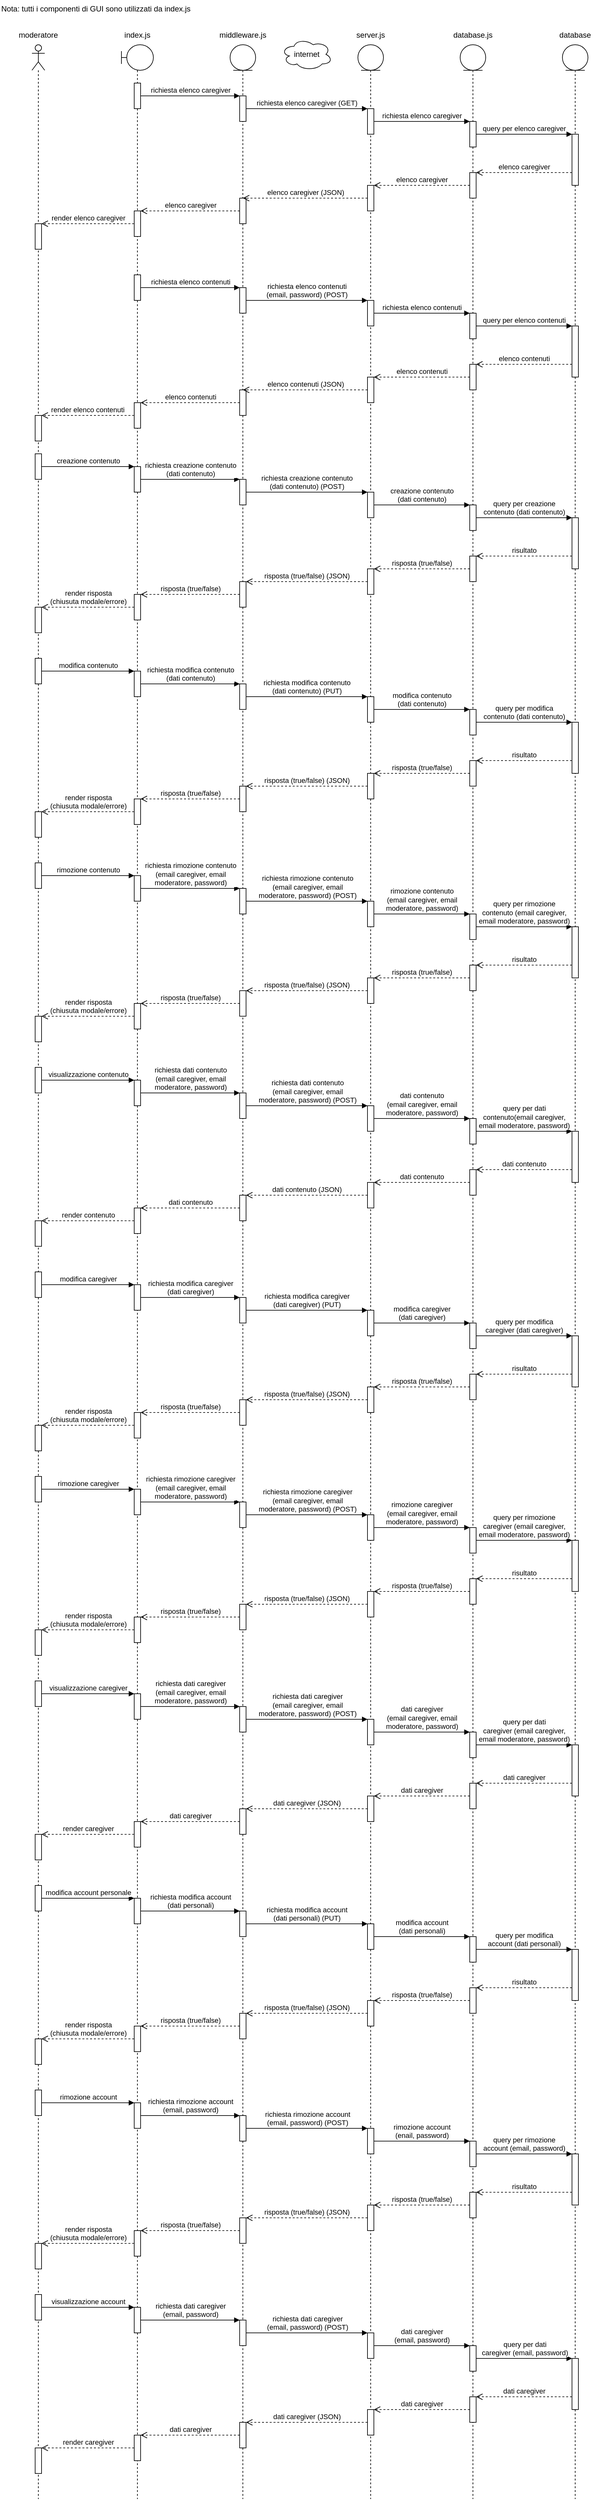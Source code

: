 <mxfile version="26.2.2">
  <diagram name="Pagina-1" id="7TtYQNILuLB6Z-Tr24Er">
    <mxGraphModel dx="1283" dy="1795" grid="1" gridSize="10" guides="1" tooltips="1" connect="1" arrows="1" fold="1" page="1" pageScale="1" pageWidth="827" pageHeight="1169" math="0" shadow="0">
      <root>
        <mxCell id="0" />
        <mxCell id="1" parent="0" />
        <mxCell id="wOfFKJ8Ret5eoIkNWTl0-1" value="" style="shape=umlLifeline;perimeter=lifelinePerimeter;whiteSpace=wrap;html=1;container=1;dropTarget=0;collapsible=0;recursiveResize=0;outlineConnect=0;portConstraint=eastwest;newEdgeStyle={&quot;curved&quot;:0,&quot;rounded&quot;:0};participant=umlActor;" parent="1" vertex="1">
          <mxGeometry x="50" y="40" width="20" height="3840" as="geometry" />
        </mxCell>
        <mxCell id="wOfFKJ8Ret5eoIkNWTl0-10" value="" style="shape=umlLifeline;perimeter=lifelinePerimeter;whiteSpace=wrap;html=1;container=1;dropTarget=0;collapsible=0;recursiveResize=0;outlineConnect=0;portConstraint=eastwest;newEdgeStyle={&quot;curved&quot;:0,&quot;rounded&quot;:0};participant=umlBoundary;" parent="1" vertex="1">
          <mxGeometry x="190" y="40" width="50" height="3840" as="geometry" />
        </mxCell>
        <mxCell id="wOfFKJ8Ret5eoIkNWTl0-54" value="" style="shape=umlLifeline;perimeter=lifelinePerimeter;whiteSpace=wrap;html=1;container=1;dropTarget=0;collapsible=0;recursiveResize=0;outlineConnect=0;portConstraint=eastwest;newEdgeStyle={&quot;curved&quot;:0,&quot;rounded&quot;:0};participant=umlEntity;" parent="1" vertex="1">
          <mxGeometry x="360" y="40" width="40" height="3840" as="geometry" />
        </mxCell>
        <mxCell id="wOfFKJ8Ret5eoIkNWTl0-64" value="" style="shape=umlLifeline;perimeter=lifelinePerimeter;whiteSpace=wrap;html=1;container=1;dropTarget=0;collapsible=0;recursiveResize=0;outlineConnect=0;portConstraint=eastwest;newEdgeStyle={&quot;curved&quot;:0,&quot;rounded&quot;:0};participant=umlEntity;" parent="1" vertex="1">
          <mxGeometry x="560" y="40" width="40" height="3840" as="geometry" />
        </mxCell>
        <mxCell id="wOfFKJ8Ret5eoIkNWTl0-73" value="internet" style="ellipse;shape=cloud;whiteSpace=wrap;html=1;" parent="1" vertex="1">
          <mxGeometry x="440" y="30" width="80" height="50" as="geometry" />
        </mxCell>
        <mxCell id="wOfFKJ8Ret5eoIkNWTl0-74" value="moderatore" style="text;html=1;align=center;verticalAlign=middle;whiteSpace=wrap;rounded=0;" parent="1" vertex="1">
          <mxGeometry x="30" y="10" width="60" height="30" as="geometry" />
        </mxCell>
        <mxCell id="wOfFKJ8Ret5eoIkNWTl0-75" value="" style="shape=umlLifeline;perimeter=lifelinePerimeter;whiteSpace=wrap;html=1;container=1;dropTarget=0;collapsible=0;recursiveResize=0;outlineConnect=0;portConstraint=eastwest;newEdgeStyle={&quot;curved&quot;:0,&quot;rounded&quot;:0};participant=umlEntity;" parent="1" vertex="1">
          <mxGeometry x="720" y="40" width="40" height="3840" as="geometry" />
        </mxCell>
        <mxCell id="wOfFKJ8Ret5eoIkNWTl0-84" value="index.js" style="text;html=1;align=center;verticalAlign=middle;whiteSpace=wrap;rounded=0;" parent="1" vertex="1">
          <mxGeometry x="185" y="10" width="60" height="30" as="geometry" />
        </mxCell>
        <mxCell id="wOfFKJ8Ret5eoIkNWTl0-85" value="middleware.js" style="text;html=1;align=center;verticalAlign=middle;whiteSpace=wrap;rounded=0;" parent="1" vertex="1">
          <mxGeometry x="350" y="10" width="60" height="30" as="geometry" />
        </mxCell>
        <mxCell id="wOfFKJ8Ret5eoIkNWTl0-86" value="server.js" style="text;html=1;align=center;verticalAlign=middle;whiteSpace=wrap;rounded=0;" parent="1" vertex="1">
          <mxGeometry x="550" y="10" width="60" height="30" as="geometry" />
        </mxCell>
        <mxCell id="wOfFKJ8Ret5eoIkNWTl0-87" value="database.js" style="text;html=1;align=center;verticalAlign=middle;whiteSpace=wrap;rounded=0;" parent="1" vertex="1">
          <mxGeometry x="710" y="10" width="60" height="30" as="geometry" />
        </mxCell>
        <mxCell id="wOfFKJ8Ret5eoIkNWTl0-88" value="Nota: tutti i componenti di GUI sono utilizzati da index.js" style="text;html=1;align=left;verticalAlign=top;whiteSpace=wrap;rounded=0;" parent="1" vertex="1">
          <mxGeometry y="-30" width="320" height="30" as="geometry" />
        </mxCell>
        <mxCell id="wOfFKJ8Ret5eoIkNWTl0-89" value="" style="shape=umlLifeline;perimeter=lifelinePerimeter;whiteSpace=wrap;html=1;container=1;dropTarget=0;collapsible=0;recursiveResize=0;outlineConnect=0;portConstraint=eastwest;newEdgeStyle={&quot;curved&quot;:0,&quot;rounded&quot;:0};participant=umlEntity;" parent="1" vertex="1">
          <mxGeometry x="880" y="40" width="40" height="3840" as="geometry" />
        </mxCell>
        <mxCell id="5LCjoyXudGiVg-fv8-6q-1" value="" style="html=1;points=[[0,0,0,0,5],[0,1,0,0,-5],[1,0,0,0,5],[1,1,0,0,-5]];perimeter=orthogonalPerimeter;outlineConnect=0;targetShapes=umlLifeline;portConstraint=eastwest;newEdgeStyle={&quot;curved&quot;:0,&quot;rounded&quot;:0};" parent="wOfFKJ8Ret5eoIkNWTl0-89" vertex="1">
          <mxGeometry x="-825" y="580" width="10" height="40" as="geometry" />
        </mxCell>
        <mxCell id="5LCjoyXudGiVg-fv8-6q-2" value="" style="html=1;points=[[0,0,0,0,5],[0,1,0,0,-5],[1,0,0,0,5],[1,1,0,0,-5]];perimeter=orthogonalPerimeter;outlineConnect=0;targetShapes=umlLifeline;portConstraint=eastwest;newEdgeStyle={&quot;curved&quot;:0,&quot;rounded&quot;:0};" parent="wOfFKJ8Ret5eoIkNWTl0-89" vertex="1">
          <mxGeometry x="-670" y="560" width="10" height="40" as="geometry" />
        </mxCell>
        <mxCell id="5LCjoyXudGiVg-fv8-6q-3" value="" style="html=1;points=[[0,0,0,0,5],[0,1,0,0,-5],[1,0,0,0,5],[1,1,0,0,-5]];perimeter=orthogonalPerimeter;outlineConnect=0;targetShapes=umlLifeline;portConstraint=eastwest;newEdgeStyle={&quot;curved&quot;:0,&quot;rounded&quot;:0};" parent="wOfFKJ8Ret5eoIkNWTl0-89" vertex="1">
          <mxGeometry x="-670" y="360" width="10" height="40" as="geometry" />
        </mxCell>
        <mxCell id="5LCjoyXudGiVg-fv8-6q-4" value="" style="html=1;points=[[0,0,0,0,5],[0,1,0,0,-5],[1,0,0,0,5],[1,1,0,0,-5]];perimeter=orthogonalPerimeter;outlineConnect=0;targetShapes=umlLifeline;portConstraint=eastwest;newEdgeStyle={&quot;curved&quot;:0,&quot;rounded&quot;:0};" parent="wOfFKJ8Ret5eoIkNWTl0-89" vertex="1">
          <mxGeometry x="-505" y="380" width="10" height="40" as="geometry" />
        </mxCell>
        <mxCell id="5LCjoyXudGiVg-fv8-6q-5" value="richiesta elenco contenuti" style="html=1;verticalAlign=bottom;endArrow=block;curved=0;rounded=0;entryX=0;entryY=0;entryDx=0;entryDy=5;" parent="wOfFKJ8Ret5eoIkNWTl0-89" source="5LCjoyXudGiVg-fv8-6q-3" edge="1">
          <mxGeometry relative="1" as="geometry">
            <mxPoint x="-575" y="380" as="sourcePoint" />
            <mxPoint x="-505" y="380" as="targetPoint" />
          </mxGeometry>
        </mxCell>
        <mxCell id="5LCjoyXudGiVg-fv8-6q-6" value="" style="html=1;points=[[0,0,0,0,5],[0,1,0,0,-5],[1,0,0,0,5],[1,1,0,0,-5]];perimeter=orthogonalPerimeter;outlineConnect=0;targetShapes=umlLifeline;portConstraint=eastwest;newEdgeStyle={&quot;curved&quot;:0,&quot;rounded&quot;:0};" parent="wOfFKJ8Ret5eoIkNWTl0-89" vertex="1">
          <mxGeometry x="-505" y="540" width="10" height="40" as="geometry" />
        </mxCell>
        <mxCell id="5LCjoyXudGiVg-fv8-6q-7" value="" style="html=1;points=[[0,0,0,0,5],[0,1,0,0,-5],[1,0,0,0,5],[1,1,0,0,-5]];perimeter=orthogonalPerimeter;outlineConnect=0;targetShapes=umlLifeline;portConstraint=eastwest;newEdgeStyle={&quot;curved&quot;:0,&quot;rounded&quot;:0};" parent="wOfFKJ8Ret5eoIkNWTl0-89" vertex="1">
          <mxGeometry x="-305" y="400" width="10" height="40" as="geometry" />
        </mxCell>
        <mxCell id="5LCjoyXudGiVg-fv8-6q-8" value="" style="html=1;points=[[0,0,0,0,5],[0,1,0,0,-5],[1,0,0,0,5],[1,1,0,0,-5]];perimeter=orthogonalPerimeter;outlineConnect=0;targetShapes=umlLifeline;portConstraint=eastwest;newEdgeStyle={&quot;curved&quot;:0,&quot;rounded&quot;:0};" parent="wOfFKJ8Ret5eoIkNWTl0-89" vertex="1">
          <mxGeometry x="-305" y="520" width="10" height="40" as="geometry" />
        </mxCell>
        <mxCell id="5LCjoyXudGiVg-fv8-6q-9" value="" style="html=1;points=[[0,0,0,0,5],[0,1,0,0,-5],[1,0,0,0,5],[1,1,0,0,-5]];perimeter=orthogonalPerimeter;outlineConnect=0;targetShapes=umlLifeline;portConstraint=eastwest;newEdgeStyle={&quot;curved&quot;:0,&quot;rounded&quot;:0};" parent="wOfFKJ8Ret5eoIkNWTl0-89" vertex="1">
          <mxGeometry x="-145" y="420" width="10" height="40" as="geometry" />
        </mxCell>
        <mxCell id="5LCjoyXudGiVg-fv8-6q-10" value="" style="html=1;points=[[0,0,0,0,5],[0,1,0,0,-5],[1,0,0,0,5],[1,1,0,0,-5]];perimeter=orthogonalPerimeter;outlineConnect=0;targetShapes=umlLifeline;portConstraint=eastwest;newEdgeStyle={&quot;curved&quot;:0,&quot;rounded&quot;:0};" parent="wOfFKJ8Ret5eoIkNWTl0-89" vertex="1">
          <mxGeometry x="-145" y="500" width="10" height="40" as="geometry" />
        </mxCell>
        <mxCell id="5LCjoyXudGiVg-fv8-6q-11" value="richiesta elenco contenuti&lt;div&gt;(email, password) (POST)&lt;/div&gt;" style="edgeStyle=orthogonalEdgeStyle;rounded=0;orthogonalLoop=1;jettySize=auto;html=1;curved=0;strokeColor=default;align=center;verticalAlign=bottom;fontFamily=Helvetica;fontSize=11;fontColor=default;labelBackgroundColor=default;endArrow=block;" parent="wOfFKJ8Ret5eoIkNWTl0-89" source="5LCjoyXudGiVg-fv8-6q-4" target="5LCjoyXudGiVg-fv8-6q-7" edge="1">
          <mxGeometry relative="1" as="geometry">
            <Array as="points">
              <mxPoint x="-350" y="400" />
              <mxPoint x="-350" y="400" />
            </Array>
          </mxGeometry>
        </mxCell>
        <mxCell id="5LCjoyXudGiVg-fv8-6q-12" value="richiesta elenco contenuti" style="edgeStyle=orthogonalEdgeStyle;rounded=0;orthogonalLoop=1;jettySize=auto;html=1;curved=0;strokeColor=default;align=center;verticalAlign=bottom;fontFamily=Helvetica;fontSize=11;fontColor=default;labelBackgroundColor=default;endArrow=block;" parent="wOfFKJ8Ret5eoIkNWTl0-89" source="5LCjoyXudGiVg-fv8-6q-7" target="5LCjoyXudGiVg-fv8-6q-9" edge="1">
          <mxGeometry relative="1" as="geometry">
            <Array as="points">
              <mxPoint x="-180" y="420" />
              <mxPoint x="-180" y="420" />
            </Array>
          </mxGeometry>
        </mxCell>
        <mxCell id="5LCjoyXudGiVg-fv8-6q-13" value="" style="html=1;points=[[0,0,0,0,5],[0,1,0,0,-5],[1,0,0,0,5],[1,1,0,0,-5]];perimeter=orthogonalPerimeter;outlineConnect=0;targetShapes=umlLifeline;portConstraint=eastwest;newEdgeStyle={&quot;curved&quot;:0,&quot;rounded&quot;:0};" parent="wOfFKJ8Ret5eoIkNWTl0-89" vertex="1">
          <mxGeometry x="15" y="440" width="10" height="80" as="geometry" />
        </mxCell>
        <mxCell id="5LCjoyXudGiVg-fv8-6q-14" value="query per elenco contenuti" style="edgeStyle=orthogonalEdgeStyle;shape=connector;curved=0;rounded=0;orthogonalLoop=1;jettySize=auto;html=1;strokeColor=default;align=center;verticalAlign=bottom;fontFamily=Helvetica;fontSize=11;fontColor=default;labelBackgroundColor=default;endArrow=block;" parent="wOfFKJ8Ret5eoIkNWTl0-89" source="5LCjoyXudGiVg-fv8-6q-9" target="5LCjoyXudGiVg-fv8-6q-13" edge="1">
          <mxGeometry relative="1" as="geometry">
            <Array as="points">
              <mxPoint x="-20" y="440" />
              <mxPoint x="-20" y="440" />
            </Array>
          </mxGeometry>
        </mxCell>
        <mxCell id="5LCjoyXudGiVg-fv8-6q-15" value="elenco contenuti" style="html=1;verticalAlign=bottom;endArrow=open;dashed=1;endSize=8;curved=0;rounded=0;" parent="wOfFKJ8Ret5eoIkNWTl0-89" source="5LCjoyXudGiVg-fv8-6q-13" target="5LCjoyXudGiVg-fv8-6q-10" edge="1">
          <mxGeometry x="0.002" relative="1" as="geometry">
            <mxPoint x="-139.997" y="500" as="targetPoint" />
            <mxPoint x="19.92" y="500" as="sourcePoint" />
            <mxPoint as="offset" />
          </mxGeometry>
        </mxCell>
        <mxCell id="5LCjoyXudGiVg-fv8-6q-16" value="elenco contenuti" style="html=1;verticalAlign=bottom;endArrow=open;dashed=1;endSize=8;curved=0;rounded=0;" parent="wOfFKJ8Ret5eoIkNWTl0-89" source="5LCjoyXudGiVg-fv8-6q-10" target="5LCjoyXudGiVg-fv8-6q-8" edge="1">
          <mxGeometry x="0.002" relative="1" as="geometry">
            <mxPoint x="-290" y="519.66" as="targetPoint" />
            <mxPoint x="-140" y="519.66" as="sourcePoint" />
            <mxPoint as="offset" />
          </mxGeometry>
        </mxCell>
        <mxCell id="5LCjoyXudGiVg-fv8-6q-17" value="elenco contenuti (JSON)" style="html=1;verticalAlign=bottom;endArrow=open;dashed=1;endSize=8;curved=0;rounded=0;entryX=0.5;entryY=0;entryDx=0;entryDy=0;entryPerimeter=0;" parent="wOfFKJ8Ret5eoIkNWTl0-89" source="5LCjoyXudGiVg-fv8-6q-8" target="5LCjoyXudGiVg-fv8-6q-6" edge="1">
          <mxGeometry x="0.002" relative="1" as="geometry">
            <mxPoint x="-500" y="550" as="targetPoint" />
            <mxPoint x="-350" y="550" as="sourcePoint" />
            <mxPoint as="offset" />
          </mxGeometry>
        </mxCell>
        <mxCell id="5LCjoyXudGiVg-fv8-6q-18" value="elenco contenuti" style="html=1;verticalAlign=bottom;endArrow=open;dashed=1;endSize=8;curved=0;rounded=0;" parent="wOfFKJ8Ret5eoIkNWTl0-89" source="5LCjoyXudGiVg-fv8-6q-6" target="5LCjoyXudGiVg-fv8-6q-2" edge="1">
          <mxGeometry x="0.002" relative="1" as="geometry">
            <mxPoint x="-710" y="560" as="targetPoint" />
            <mxPoint x="-515" y="560" as="sourcePoint" />
            <mxPoint as="offset" />
          </mxGeometry>
        </mxCell>
        <mxCell id="5LCjoyXudGiVg-fv8-6q-19" value="render elenco contenuti" style="html=1;verticalAlign=bottom;endArrow=open;dashed=1;endSize=8;curved=0;rounded=0;" parent="wOfFKJ8Ret5eoIkNWTl0-89" source="5LCjoyXudGiVg-fv8-6q-2" target="5LCjoyXudGiVg-fv8-6q-1" edge="1">
          <mxGeometry x="0.006" relative="1" as="geometry">
            <mxPoint x="-820" y="590" as="targetPoint" />
            <mxPoint x="-665" y="590" as="sourcePoint" />
            <mxPoint as="offset" />
          </mxGeometry>
        </mxCell>
        <mxCell id="wOfFKJ8Ret5eoIkNWTl0-176" value="database" style="text;html=1;align=center;verticalAlign=middle;whiteSpace=wrap;rounded=0;" parent="1" vertex="1">
          <mxGeometry x="870" y="10" width="60" height="30" as="geometry" />
        </mxCell>
        <mxCell id="wOfFKJ8Ret5eoIkNWTl0-177" value="" style="html=1;points=[[0,0,0,0,5],[0,1,0,0,-5],[1,0,0,0,5],[1,1,0,0,-5]];perimeter=orthogonalPerimeter;outlineConnect=0;targetShapes=umlLifeline;portConstraint=eastwest;newEdgeStyle={&quot;curved&quot;:0,&quot;rounded&quot;:0};" parent="1" vertex="1">
          <mxGeometry x="55" y="320" width="10" height="40" as="geometry" />
        </mxCell>
        <mxCell id="wOfFKJ8Ret5eoIkNWTl0-178" value="" style="html=1;points=[[0,0,0,0,5],[0,1,0,0,-5],[1,0,0,0,5],[1,1,0,0,-5]];perimeter=orthogonalPerimeter;outlineConnect=0;targetShapes=umlLifeline;portConstraint=eastwest;newEdgeStyle={&quot;curved&quot;:0,&quot;rounded&quot;:0};" parent="1" vertex="1">
          <mxGeometry x="210" y="300" width="10" height="40" as="geometry" />
        </mxCell>
        <mxCell id="wOfFKJ8Ret5eoIkNWTl0-179" value="" style="html=1;points=[[0,0,0,0,5],[0,1,0,0,-5],[1,0,0,0,5],[1,1,0,0,-5]];perimeter=orthogonalPerimeter;outlineConnect=0;targetShapes=umlLifeline;portConstraint=eastwest;newEdgeStyle={&quot;curved&quot;:0,&quot;rounded&quot;:0};" parent="1" vertex="1">
          <mxGeometry x="210" y="100" width="10" height="40" as="geometry" />
        </mxCell>
        <mxCell id="wOfFKJ8Ret5eoIkNWTl0-180" value="" style="html=1;points=[[0,0,0,0,5],[0,1,0,0,-5],[1,0,0,0,5],[1,1,0,0,-5]];perimeter=orthogonalPerimeter;outlineConnect=0;targetShapes=umlLifeline;portConstraint=eastwest;newEdgeStyle={&quot;curved&quot;:0,&quot;rounded&quot;:0};" parent="1" vertex="1">
          <mxGeometry x="375" y="120" width="10" height="40" as="geometry" />
        </mxCell>
        <mxCell id="wOfFKJ8Ret5eoIkNWTl0-181" value="richiesta elenco caregiver" style="html=1;verticalAlign=bottom;endArrow=block;curved=0;rounded=0;entryX=0;entryY=0;entryDx=0;entryDy=5;" parent="1" source="wOfFKJ8Ret5eoIkNWTl0-179" edge="1">
          <mxGeometry relative="1" as="geometry">
            <mxPoint x="305" y="120" as="sourcePoint" />
            <mxPoint x="375" y="120" as="targetPoint" />
          </mxGeometry>
        </mxCell>
        <mxCell id="wOfFKJ8Ret5eoIkNWTl0-182" value="" style="html=1;points=[[0,0,0,0,5],[0,1,0,0,-5],[1,0,0,0,5],[1,1,0,0,-5]];perimeter=orthogonalPerimeter;outlineConnect=0;targetShapes=umlLifeline;portConstraint=eastwest;newEdgeStyle={&quot;curved&quot;:0,&quot;rounded&quot;:0};" parent="1" vertex="1">
          <mxGeometry x="375" y="280" width="10" height="40" as="geometry" />
        </mxCell>
        <mxCell id="wOfFKJ8Ret5eoIkNWTl0-183" value="" style="html=1;points=[[0,0,0,0,5],[0,1,0,0,-5],[1,0,0,0,5],[1,1,0,0,-5]];perimeter=orthogonalPerimeter;outlineConnect=0;targetShapes=umlLifeline;portConstraint=eastwest;newEdgeStyle={&quot;curved&quot;:0,&quot;rounded&quot;:0};" parent="1" vertex="1">
          <mxGeometry x="575" y="140" width="10" height="40" as="geometry" />
        </mxCell>
        <mxCell id="wOfFKJ8Ret5eoIkNWTl0-184" value="" style="html=1;points=[[0,0,0,0,5],[0,1,0,0,-5],[1,0,0,0,5],[1,1,0,0,-5]];perimeter=orthogonalPerimeter;outlineConnect=0;targetShapes=umlLifeline;portConstraint=eastwest;newEdgeStyle={&quot;curved&quot;:0,&quot;rounded&quot;:0};" parent="1" vertex="1">
          <mxGeometry x="575" y="260" width="10" height="40" as="geometry" />
        </mxCell>
        <mxCell id="wOfFKJ8Ret5eoIkNWTl0-185" value="" style="html=1;points=[[0,0,0,0,5],[0,1,0,0,-5],[1,0,0,0,5],[1,1,0,0,-5]];perimeter=orthogonalPerimeter;outlineConnect=0;targetShapes=umlLifeline;portConstraint=eastwest;newEdgeStyle={&quot;curved&quot;:0,&quot;rounded&quot;:0};" parent="1" vertex="1">
          <mxGeometry x="735" y="160" width="10" height="40" as="geometry" />
        </mxCell>
        <mxCell id="wOfFKJ8Ret5eoIkNWTl0-186" value="" style="html=1;points=[[0,0,0,0,5],[0,1,0,0,-5],[1,0,0,0,5],[1,1,0,0,-5]];perimeter=orthogonalPerimeter;outlineConnect=0;targetShapes=umlLifeline;portConstraint=eastwest;newEdgeStyle={&quot;curved&quot;:0,&quot;rounded&quot;:0};" parent="1" vertex="1">
          <mxGeometry x="735" y="240" width="10" height="40" as="geometry" />
        </mxCell>
        <mxCell id="wOfFKJ8Ret5eoIkNWTl0-187" value="richiesta elenco caregiver (GET)" style="edgeStyle=orthogonalEdgeStyle;rounded=0;orthogonalLoop=1;jettySize=auto;html=1;curved=0;strokeColor=default;align=center;verticalAlign=bottom;fontFamily=Helvetica;fontSize=11;fontColor=default;labelBackgroundColor=default;endArrow=block;" parent="1" source="wOfFKJ8Ret5eoIkNWTl0-180" target="wOfFKJ8Ret5eoIkNWTl0-183" edge="1">
          <mxGeometry relative="1" as="geometry">
            <Array as="points">
              <mxPoint x="530" y="140" />
              <mxPoint x="530" y="140" />
            </Array>
          </mxGeometry>
        </mxCell>
        <mxCell id="wOfFKJ8Ret5eoIkNWTl0-188" value="richiesta elenco caregiver" style="edgeStyle=orthogonalEdgeStyle;rounded=0;orthogonalLoop=1;jettySize=auto;html=1;curved=0;strokeColor=default;align=center;verticalAlign=bottom;fontFamily=Helvetica;fontSize=11;fontColor=default;labelBackgroundColor=default;endArrow=block;" parent="1" source="wOfFKJ8Ret5eoIkNWTl0-183" target="wOfFKJ8Ret5eoIkNWTl0-185" edge="1">
          <mxGeometry relative="1" as="geometry">
            <Array as="points">
              <mxPoint x="700" y="160" />
              <mxPoint x="700" y="160" />
            </Array>
          </mxGeometry>
        </mxCell>
        <mxCell id="wOfFKJ8Ret5eoIkNWTl0-189" value="" style="html=1;points=[[0,0,0,0,5],[0,1,0,0,-5],[1,0,0,0,5],[1,1,0,0,-5]];perimeter=orthogonalPerimeter;outlineConnect=0;targetShapes=umlLifeline;portConstraint=eastwest;newEdgeStyle={&quot;curved&quot;:0,&quot;rounded&quot;:0};" parent="1" vertex="1">
          <mxGeometry x="895" y="180" width="10" height="80" as="geometry" />
        </mxCell>
        <mxCell id="wOfFKJ8Ret5eoIkNWTl0-190" value="query per elenco caregiver" style="edgeStyle=orthogonalEdgeStyle;shape=connector;curved=0;rounded=0;orthogonalLoop=1;jettySize=auto;html=1;strokeColor=default;align=center;verticalAlign=bottom;fontFamily=Helvetica;fontSize=11;fontColor=default;labelBackgroundColor=default;endArrow=block;" parent="1" source="wOfFKJ8Ret5eoIkNWTl0-185" target="wOfFKJ8Ret5eoIkNWTl0-189" edge="1">
          <mxGeometry relative="1" as="geometry">
            <Array as="points">
              <mxPoint x="860" y="180" />
              <mxPoint x="860" y="180" />
            </Array>
          </mxGeometry>
        </mxCell>
        <mxCell id="wOfFKJ8Ret5eoIkNWTl0-191" value="elenco caregiver" style="html=1;verticalAlign=bottom;endArrow=open;dashed=1;endSize=8;curved=0;rounded=0;" parent="1" source="wOfFKJ8Ret5eoIkNWTl0-189" target="wOfFKJ8Ret5eoIkNWTl0-186" edge="1">
          <mxGeometry x="0.002" relative="1" as="geometry">
            <mxPoint x="740.003" y="240.0" as="targetPoint" />
            <mxPoint x="899.92" y="240.0" as="sourcePoint" />
            <mxPoint as="offset" />
          </mxGeometry>
        </mxCell>
        <mxCell id="wOfFKJ8Ret5eoIkNWTl0-192" value="elenco caregiver" style="html=1;verticalAlign=bottom;endArrow=open;dashed=1;endSize=8;curved=0;rounded=0;" parent="1" source="wOfFKJ8Ret5eoIkNWTl0-186" target="wOfFKJ8Ret5eoIkNWTl0-184" edge="1">
          <mxGeometry x="0.002" relative="1" as="geometry">
            <mxPoint x="590" y="259.66" as="targetPoint" />
            <mxPoint x="740" y="259.66" as="sourcePoint" />
            <mxPoint as="offset" />
          </mxGeometry>
        </mxCell>
        <mxCell id="wOfFKJ8Ret5eoIkNWTl0-193" value="elenco caregiver (JSON)" style="html=1;verticalAlign=bottom;endArrow=open;dashed=1;endSize=8;curved=0;rounded=0;entryX=0.5;entryY=0;entryDx=0;entryDy=0;entryPerimeter=0;" parent="1" source="wOfFKJ8Ret5eoIkNWTl0-184" target="wOfFKJ8Ret5eoIkNWTl0-182" edge="1">
          <mxGeometry x="0.002" relative="1" as="geometry">
            <mxPoint x="380" y="290" as="targetPoint" />
            <mxPoint x="530" y="290" as="sourcePoint" />
            <mxPoint as="offset" />
          </mxGeometry>
        </mxCell>
        <mxCell id="wOfFKJ8Ret5eoIkNWTl0-194" value="elenco caregiver" style="html=1;verticalAlign=bottom;endArrow=open;dashed=1;endSize=8;curved=0;rounded=0;" parent="1" source="wOfFKJ8Ret5eoIkNWTl0-182" target="wOfFKJ8Ret5eoIkNWTl0-178" edge="1">
          <mxGeometry x="0.002" relative="1" as="geometry">
            <mxPoint x="170" y="300" as="targetPoint" />
            <mxPoint x="365" y="300" as="sourcePoint" />
            <mxPoint as="offset" />
          </mxGeometry>
        </mxCell>
        <mxCell id="wOfFKJ8Ret5eoIkNWTl0-195" value="render elenco caregiver" style="html=1;verticalAlign=bottom;endArrow=open;dashed=1;endSize=8;curved=0;rounded=0;" parent="1" source="wOfFKJ8Ret5eoIkNWTl0-178" target="wOfFKJ8Ret5eoIkNWTl0-177" edge="1">
          <mxGeometry x="0.002" relative="1" as="geometry">
            <mxPoint x="60" y="330" as="targetPoint" />
            <mxPoint x="215" y="330" as="sourcePoint" />
            <mxPoint as="offset" />
          </mxGeometry>
        </mxCell>
        <mxCell id="wOfFKJ8Ret5eoIkNWTl0-388" value="creazione contenuto" style="edgeStyle=orthogonalEdgeStyle;shape=connector;curved=0;rounded=0;orthogonalLoop=1;jettySize=auto;html=1;strokeColor=default;align=center;verticalAlign=bottom;fontFamily=Helvetica;fontSize=11;fontColor=default;labelBackgroundColor=default;endArrow=block;" parent="1" source="wOfFKJ8Ret5eoIkNWTl0-386" target="wOfFKJ8Ret5eoIkNWTl0-387" edge="1">
          <mxGeometry relative="1" as="geometry">
            <Array as="points">
              <mxPoint x="180" y="700" />
              <mxPoint x="180" y="700" />
            </Array>
          </mxGeometry>
        </mxCell>
        <mxCell id="wOfFKJ8Ret5eoIkNWTl0-397" value="richiesta creazione contenuto&lt;div&gt;(dati contenuto)&lt;/div&gt;" style="edgeStyle=orthogonalEdgeStyle;shape=connector;curved=0;rounded=0;orthogonalLoop=1;jettySize=auto;html=1;strokeColor=default;align=center;verticalAlign=bottom;fontFamily=Helvetica;fontSize=11;fontColor=default;labelBackgroundColor=default;endArrow=block;" parent="1" source="wOfFKJ8Ret5eoIkNWTl0-387" target="wOfFKJ8Ret5eoIkNWTl0-390" edge="1">
          <mxGeometry relative="1" as="geometry">
            <Array as="points">
              <mxPoint x="340" y="720" />
              <mxPoint x="340" y="720" />
            </Array>
          </mxGeometry>
        </mxCell>
        <mxCell id="wOfFKJ8Ret5eoIkNWTl0-398" value="richiesta creazione contenuto&lt;div&gt;&lt;span style=&quot;background-color: light-dark(#ffffff, var(--ge-dark-color, #121212)); color: light-dark(rgb(0, 0, 0), rgb(255, 255, 255));&quot;&gt;(dati&amp;nbsp;&lt;/span&gt;contenuto&lt;span style=&quot;background-color: light-dark(#ffffff, var(--ge-dark-color, #121212)); color: light-dark(rgb(0, 0, 0), rgb(255, 255, 255));&quot;&gt;)&lt;/span&gt;&amp;nbsp;(POST)&lt;br&gt;&lt;/div&gt;" style="edgeStyle=orthogonalEdgeStyle;shape=connector;curved=0;rounded=0;orthogonalLoop=1;jettySize=auto;html=1;strokeColor=default;align=center;verticalAlign=bottom;fontFamily=Helvetica;fontSize=11;fontColor=default;labelBackgroundColor=default;endArrow=block;" parent="1" source="wOfFKJ8Ret5eoIkNWTl0-390" target="wOfFKJ8Ret5eoIkNWTl0-392" edge="1">
          <mxGeometry relative="1" as="geometry">
            <mxPoint x="414" y="740" as="sourcePoint" />
            <Array as="points">
              <mxPoint x="530" y="740" />
              <mxPoint x="530" y="740" />
            </Array>
          </mxGeometry>
        </mxCell>
        <mxCell id="wOfFKJ8Ret5eoIkNWTl0-399" value="creazione contenuto&lt;br&gt;&lt;div&gt;(dati contenuto)&lt;/div&gt;" style="edgeStyle=orthogonalEdgeStyle;shape=connector;curved=0;rounded=0;orthogonalLoop=1;jettySize=auto;html=1;strokeColor=default;align=center;verticalAlign=bottom;fontFamily=Helvetica;fontSize=11;fontColor=default;labelBackgroundColor=default;endArrow=block;" parent="1" source="wOfFKJ8Ret5eoIkNWTl0-392" target="wOfFKJ8Ret5eoIkNWTl0-394" edge="1">
          <mxGeometry x="-0.002" relative="1" as="geometry">
            <Array as="points">
              <mxPoint x="700" y="760" />
              <mxPoint x="700" y="760" />
            </Array>
            <mxPoint as="offset" />
          </mxGeometry>
        </mxCell>
        <mxCell id="wOfFKJ8Ret5eoIkNWTl0-400" value="query per creazione&lt;div&gt;contenuto&amp;nbsp;&lt;span style=&quot;background-color: light-dark(#ffffff, var(--ge-dark-color, #121212)); color: light-dark(rgb(0, 0, 0), rgb(255, 255, 255));&quot;&gt;(dati&amp;nbsp;&lt;/span&gt;contenuto&lt;span style=&quot;background-color: light-dark(#ffffff, var(--ge-dark-color, #121212)); color: light-dark(rgb(0, 0, 0), rgb(255, 255, 255));&quot;&gt;)&lt;/span&gt;&lt;/div&gt;" style="edgeStyle=orthogonalEdgeStyle;shape=connector;curved=0;rounded=0;orthogonalLoop=1;jettySize=auto;html=1;strokeColor=default;align=center;verticalAlign=bottom;fontFamily=Helvetica;fontSize=11;fontColor=default;labelBackgroundColor=default;endArrow=block;" parent="1" source="wOfFKJ8Ret5eoIkNWTl0-394" target="wOfFKJ8Ret5eoIkNWTl0-396" edge="1">
          <mxGeometry relative="1" as="geometry">
            <Array as="points">
              <mxPoint x="860" y="780" />
              <mxPoint x="860" y="780" />
            </Array>
          </mxGeometry>
        </mxCell>
        <mxCell id="wOfFKJ8Ret5eoIkNWTl0-401" value="risultato" style="html=1;verticalAlign=bottom;endArrow=open;dashed=1;endSize=8;curved=0;rounded=0;" parent="1" source="wOfFKJ8Ret5eoIkNWTl0-396" target="wOfFKJ8Ret5eoIkNWTl0-395" edge="1">
          <mxGeometry x="0.002" relative="1" as="geometry">
            <mxPoint x="750" y="840" as="targetPoint" />
            <mxPoint x="900" y="840" as="sourcePoint" />
            <mxPoint as="offset" />
          </mxGeometry>
        </mxCell>
        <mxCell id="wOfFKJ8Ret5eoIkNWTl0-402" value="risposta (true/false)" style="html=1;verticalAlign=bottom;endArrow=open;dashed=1;endSize=8;curved=0;rounded=0;" parent="1" source="wOfFKJ8Ret5eoIkNWTl0-395" target="wOfFKJ8Ret5eoIkNWTl0-393" edge="1">
          <mxGeometry x="0.002" relative="1" as="geometry">
            <mxPoint x="580" y="860" as="targetPoint" />
            <mxPoint x="730" y="860" as="sourcePoint" />
            <mxPoint as="offset" />
          </mxGeometry>
        </mxCell>
        <mxCell id="wOfFKJ8Ret5eoIkNWTl0-403" value="risposta (true/false) (JSON)" style="html=1;verticalAlign=bottom;endArrow=open;dashed=1;endSize=8;curved=0;rounded=0;" parent="1" source="wOfFKJ8Ret5eoIkNWTl0-393" target="wOfFKJ8Ret5eoIkNWTl0-391" edge="1">
          <mxGeometry x="0.002" relative="1" as="geometry">
            <mxPoint x="414" y="880" as="targetPoint" />
            <mxPoint x="564" y="880" as="sourcePoint" />
            <mxPoint as="offset" />
          </mxGeometry>
        </mxCell>
        <mxCell id="wOfFKJ8Ret5eoIkNWTl0-404" value="risposta (true/false)" style="html=1;verticalAlign=bottom;endArrow=open;dashed=1;endSize=8;curved=0;rounded=0;" parent="1" source="wOfFKJ8Ret5eoIkNWTl0-391" target="wOfFKJ8Ret5eoIkNWTl0-389" edge="1">
          <mxGeometry x="0.002" relative="1" as="geometry">
            <mxPoint x="185" y="900" as="targetPoint" />
            <mxPoint x="375" y="900" as="sourcePoint" />
            <mxPoint as="offset" />
          </mxGeometry>
        </mxCell>
        <mxCell id="wOfFKJ8Ret5eoIkNWTl0-405" value="render risposta&lt;div&gt;(chiusuta modale/errore)&lt;/div&gt;" style="html=1;verticalAlign=bottom;endArrow=open;dashed=1;endSize=8;curved=0;rounded=0;" parent="1" source="wOfFKJ8Ret5eoIkNWTl0-389" target="wOfFKJ8Ret5eoIkNWTl0-385" edge="1">
          <mxGeometry x="0.001" relative="1" as="geometry">
            <mxPoint x="50" y="920" as="targetPoint" />
            <mxPoint x="205" y="920" as="sourcePoint" />
            <mxPoint as="offset" />
          </mxGeometry>
        </mxCell>
        <mxCell id="wOfFKJ8Ret5eoIkNWTl0-199" value="rimozione caregiver" style="edgeStyle=orthogonalEdgeStyle;shape=connector;curved=0;rounded=0;orthogonalLoop=1;jettySize=auto;html=1;strokeColor=default;align=center;verticalAlign=bottom;fontFamily=Helvetica;fontSize=11;fontColor=default;labelBackgroundColor=default;endArrow=block;" parent="1" source="wOfFKJ8Ret5eoIkNWTl0-197" target="wOfFKJ8Ret5eoIkNWTl0-198" edge="1">
          <mxGeometry relative="1" as="geometry">
            <Array as="points">
              <mxPoint x="180" y="2300" />
              <mxPoint x="180" y="2300" />
            </Array>
          </mxGeometry>
        </mxCell>
        <mxCell id="wOfFKJ8Ret5eoIkNWTl0-208" value="richiesta rimozione caregiver&lt;div&gt;(email caregiver, email&lt;/div&gt;&lt;div&gt;moderatore, password)&lt;/div&gt;" style="edgeStyle=orthogonalEdgeStyle;shape=connector;curved=0;rounded=0;orthogonalLoop=1;jettySize=auto;html=1;strokeColor=default;align=center;verticalAlign=bottom;fontFamily=Helvetica;fontSize=11;fontColor=default;labelBackgroundColor=default;endArrow=block;" parent="1" source="wOfFKJ8Ret5eoIkNWTl0-198" target="wOfFKJ8Ret5eoIkNWTl0-201" edge="1">
          <mxGeometry relative="1" as="geometry">
            <Array as="points">
              <mxPoint x="340" y="2320" />
              <mxPoint x="340" y="2320" />
            </Array>
          </mxGeometry>
        </mxCell>
        <mxCell id="wOfFKJ8Ret5eoIkNWTl0-209" value="richiesta rimozione&amp;nbsp;caregiver&lt;div&gt;(email caregiver, email&lt;/div&gt;&lt;div&gt;&lt;span style=&quot;background-color: light-dark(#ffffff, var(--ge-dark-color, #121212)); color: light-dark(rgb(0, 0, 0), rgb(255, 255, 255));&quot;&gt;moderatore, password)&lt;/span&gt;&amp;nbsp;(POST)&lt;br&gt;&lt;/div&gt;" style="edgeStyle=orthogonalEdgeStyle;shape=connector;curved=0;rounded=0;orthogonalLoop=1;jettySize=auto;html=1;strokeColor=default;align=center;verticalAlign=bottom;fontFamily=Helvetica;fontSize=11;fontColor=default;labelBackgroundColor=default;endArrow=block;" parent="1" source="wOfFKJ8Ret5eoIkNWTl0-201" target="wOfFKJ8Ret5eoIkNWTl0-203" edge="1">
          <mxGeometry x="0.005" relative="1" as="geometry">
            <mxPoint x="414" y="2340" as="sourcePoint" />
            <Array as="points">
              <mxPoint x="530" y="2340" />
              <mxPoint x="530" y="2340" />
            </Array>
            <mxPoint as="offset" />
          </mxGeometry>
        </mxCell>
        <mxCell id="wOfFKJ8Ret5eoIkNWTl0-210" value="rimozione caregiver&lt;br&gt;&lt;div&gt;&lt;div&gt;(email caregiver, email&lt;/div&gt;&lt;div&gt;moderatore, password)&lt;/div&gt;&lt;/div&gt;" style="edgeStyle=orthogonalEdgeStyle;shape=connector;curved=0;rounded=0;orthogonalLoop=1;jettySize=auto;html=1;strokeColor=default;align=center;verticalAlign=bottom;fontFamily=Helvetica;fontSize=11;fontColor=default;labelBackgroundColor=default;endArrow=block;" parent="1" source="wOfFKJ8Ret5eoIkNWTl0-203" target="wOfFKJ8Ret5eoIkNWTl0-205" edge="1">
          <mxGeometry x="-0.002" relative="1" as="geometry">
            <Array as="points">
              <mxPoint x="700" y="2360" />
              <mxPoint x="700" y="2360" />
            </Array>
            <mxPoint as="offset" />
          </mxGeometry>
        </mxCell>
        <mxCell id="wOfFKJ8Ret5eoIkNWTl0-211" value="query per rimozione&lt;div&gt;caregiver&amp;nbsp;&lt;span style=&quot;background-color: light-dark(#ffffff, var(--ge-dark-color, #121212)); color: light-dark(rgb(0, 0, 0), rgb(255, 255, 255));&quot;&gt;(email caregiver,&lt;/span&gt;&lt;/div&gt;&lt;div&gt;&lt;span style=&quot;background-color: light-dark(#ffffff, var(--ge-dark-color, #121212)); color: light-dark(rgb(0, 0, 0), rgb(255, 255, 255));&quot;&gt;email&amp;nbsp;&lt;/span&gt;&lt;span style=&quot;background-color: light-dark(#ffffff, var(--ge-dark-color, #121212)); color: light-dark(rgb(0, 0, 0), rgb(255, 255, 255));&quot;&gt;moderatore, password)&lt;/span&gt;&lt;/div&gt;" style="edgeStyle=orthogonalEdgeStyle;shape=connector;curved=0;rounded=0;orthogonalLoop=1;jettySize=auto;html=1;strokeColor=default;align=center;verticalAlign=bottom;fontFamily=Helvetica;fontSize=11;fontColor=default;labelBackgroundColor=default;endArrow=block;" parent="1" source="wOfFKJ8Ret5eoIkNWTl0-205" target="wOfFKJ8Ret5eoIkNWTl0-207" edge="1">
          <mxGeometry relative="1" as="geometry">
            <Array as="points">
              <mxPoint x="860" y="2380" />
              <mxPoint x="860" y="2380" />
            </Array>
          </mxGeometry>
        </mxCell>
        <mxCell id="wOfFKJ8Ret5eoIkNWTl0-212" value="risultato" style="html=1;verticalAlign=bottom;endArrow=open;dashed=1;endSize=8;curved=0;rounded=0;" parent="1" source="wOfFKJ8Ret5eoIkNWTl0-207" target="wOfFKJ8Ret5eoIkNWTl0-206" edge="1">
          <mxGeometry x="0.002" relative="1" as="geometry">
            <mxPoint x="750" y="2440" as="targetPoint" />
            <mxPoint x="900" y="2440" as="sourcePoint" />
            <mxPoint as="offset" />
          </mxGeometry>
        </mxCell>
        <mxCell id="wOfFKJ8Ret5eoIkNWTl0-213" value="risposta (true/false)" style="html=1;verticalAlign=bottom;endArrow=open;dashed=1;endSize=8;curved=0;rounded=0;" parent="1" source="wOfFKJ8Ret5eoIkNWTl0-206" target="wOfFKJ8Ret5eoIkNWTl0-204" edge="1">
          <mxGeometry x="0.002" relative="1" as="geometry">
            <mxPoint x="580" y="2460" as="targetPoint" />
            <mxPoint x="730" y="2460" as="sourcePoint" />
            <mxPoint as="offset" />
          </mxGeometry>
        </mxCell>
        <mxCell id="wOfFKJ8Ret5eoIkNWTl0-214" value="risposta (true/false) (JSON)" style="html=1;verticalAlign=bottom;endArrow=open;dashed=1;endSize=8;curved=0;rounded=0;" parent="1" source="wOfFKJ8Ret5eoIkNWTl0-204" target="wOfFKJ8Ret5eoIkNWTl0-202" edge="1">
          <mxGeometry x="0.002" relative="1" as="geometry">
            <mxPoint x="414" y="2480" as="targetPoint" />
            <mxPoint x="564" y="2480" as="sourcePoint" />
            <mxPoint as="offset" />
          </mxGeometry>
        </mxCell>
        <mxCell id="wOfFKJ8Ret5eoIkNWTl0-215" value="risposta (true/false)" style="html=1;verticalAlign=bottom;endArrow=open;dashed=1;endSize=8;curved=0;rounded=0;" parent="1" source="wOfFKJ8Ret5eoIkNWTl0-202" target="wOfFKJ8Ret5eoIkNWTl0-200" edge="1">
          <mxGeometry x="0.002" relative="1" as="geometry">
            <mxPoint x="185" y="2500" as="targetPoint" />
            <mxPoint x="375" y="2500" as="sourcePoint" />
            <mxPoint as="offset" />
          </mxGeometry>
        </mxCell>
        <mxCell id="wOfFKJ8Ret5eoIkNWTl0-216" value="render risposta&lt;div&gt;(chiusuta modale/errore)&lt;/div&gt;" style="html=1;verticalAlign=bottom;endArrow=open;dashed=1;endSize=8;curved=0;rounded=0;" parent="1" source="wOfFKJ8Ret5eoIkNWTl0-200" target="wOfFKJ8Ret5eoIkNWTl0-196" edge="1">
          <mxGeometry x="0.001" relative="1" as="geometry">
            <mxPoint x="50" y="2520" as="targetPoint" />
            <mxPoint x="205" y="2520" as="sourcePoint" />
            <mxPoint as="offset" />
          </mxGeometry>
        </mxCell>
        <mxCell id="wOfFKJ8Ret5eoIkNWTl0-220" value="visualizzazione caregiver" style="edgeStyle=orthogonalEdgeStyle;shape=connector;curved=0;rounded=0;orthogonalLoop=1;jettySize=auto;html=1;strokeColor=default;align=center;verticalAlign=bottom;fontFamily=Helvetica;fontSize=11;fontColor=default;labelBackgroundColor=default;endArrow=block;" parent="1" source="wOfFKJ8Ret5eoIkNWTl0-218" target="wOfFKJ8Ret5eoIkNWTl0-219" edge="1">
          <mxGeometry relative="1" as="geometry">
            <Array as="points">
              <mxPoint x="180" y="2620" />
              <mxPoint x="180" y="2620" />
            </Array>
          </mxGeometry>
        </mxCell>
        <mxCell id="wOfFKJ8Ret5eoIkNWTl0-229" value="richiesta dati caregiver&lt;div&gt;&lt;div&gt;(email caregiver, email&lt;/div&gt;&lt;div&gt;moderatore, password)&lt;/div&gt;&lt;/div&gt;" style="edgeStyle=orthogonalEdgeStyle;shape=connector;curved=0;rounded=0;orthogonalLoop=1;jettySize=auto;html=1;strokeColor=default;align=center;verticalAlign=bottom;fontFamily=Helvetica;fontSize=11;fontColor=default;labelBackgroundColor=default;endArrow=block;" parent="1" source="wOfFKJ8Ret5eoIkNWTl0-219" target="wOfFKJ8Ret5eoIkNWTl0-222" edge="1">
          <mxGeometry relative="1" as="geometry">
            <Array as="points">
              <mxPoint x="340" y="2640" />
              <mxPoint x="340" y="2640" />
            </Array>
          </mxGeometry>
        </mxCell>
        <mxCell id="wOfFKJ8Ret5eoIkNWTl0-230" value="richiesta dati caregiver&lt;div&gt;(email caregiver, email&lt;/div&gt;&lt;div&gt;&lt;span style=&quot;background-color: light-dark(#ffffff, var(--ge-dark-color, #121212)); color: light-dark(rgb(0, 0, 0), rgb(255, 255, 255));&quot;&gt;moderatore, password)&lt;/span&gt;&amp;nbsp;(POST)&lt;br&gt;&lt;/div&gt;" style="edgeStyle=orthogonalEdgeStyle;shape=connector;curved=0;rounded=0;orthogonalLoop=1;jettySize=auto;html=1;strokeColor=default;align=center;verticalAlign=bottom;fontFamily=Helvetica;fontSize=11;fontColor=default;labelBackgroundColor=default;endArrow=block;" parent="1" source="wOfFKJ8Ret5eoIkNWTl0-222" target="wOfFKJ8Ret5eoIkNWTl0-224" edge="1">
          <mxGeometry x="0.005" relative="1" as="geometry">
            <mxPoint x="414" y="2660" as="sourcePoint" />
            <Array as="points">
              <mxPoint x="530" y="2660" />
              <mxPoint x="530" y="2660" />
            </Array>
            <mxPoint as="offset" />
          </mxGeometry>
        </mxCell>
        <mxCell id="wOfFKJ8Ret5eoIkNWTl0-231" value="dati caregiver&lt;br&gt;&lt;div&gt;&lt;div&gt;(email caregiver, email&lt;/div&gt;&lt;div&gt;moderatore, password)&lt;/div&gt;&lt;/div&gt;" style="edgeStyle=orthogonalEdgeStyle;shape=connector;curved=0;rounded=0;orthogonalLoop=1;jettySize=auto;html=1;strokeColor=default;align=center;verticalAlign=bottom;fontFamily=Helvetica;fontSize=11;fontColor=default;labelBackgroundColor=default;endArrow=block;" parent="1" source="wOfFKJ8Ret5eoIkNWTl0-224" target="wOfFKJ8Ret5eoIkNWTl0-226" edge="1">
          <mxGeometry x="-0.002" relative="1" as="geometry">
            <Array as="points">
              <mxPoint x="700" y="2680" />
              <mxPoint x="700" y="2680" />
            </Array>
            <mxPoint as="offset" />
          </mxGeometry>
        </mxCell>
        <mxCell id="wOfFKJ8Ret5eoIkNWTl0-232" value="query per dati&lt;div&gt;caregiver&amp;nbsp;&lt;span style=&quot;background-color: light-dark(#ffffff, var(--ge-dark-color, #121212)); color: light-dark(rgb(0, 0, 0), rgb(255, 255, 255));&quot;&gt;(email caregiver,&lt;/span&gt;&lt;/div&gt;&lt;div&gt;&lt;span style=&quot;background-color: light-dark(#ffffff, var(--ge-dark-color, #121212)); color: light-dark(rgb(0, 0, 0), rgb(255, 255, 255));&quot;&gt;email&amp;nbsp;&lt;/span&gt;&lt;span style=&quot;background-color: light-dark(#ffffff, var(--ge-dark-color, #121212)); color: light-dark(rgb(0, 0, 0), rgb(255, 255, 255));&quot;&gt;moderatore, password)&lt;/span&gt;&lt;/div&gt;" style="edgeStyle=orthogonalEdgeStyle;shape=connector;curved=0;rounded=0;orthogonalLoop=1;jettySize=auto;html=1;strokeColor=default;align=center;verticalAlign=bottom;fontFamily=Helvetica;fontSize=11;fontColor=default;labelBackgroundColor=default;endArrow=block;" parent="1" source="wOfFKJ8Ret5eoIkNWTl0-226" target="wOfFKJ8Ret5eoIkNWTl0-228" edge="1">
          <mxGeometry relative="1" as="geometry">
            <Array as="points">
              <mxPoint x="860" y="2700" />
              <mxPoint x="860" y="2700" />
            </Array>
          </mxGeometry>
        </mxCell>
        <mxCell id="wOfFKJ8Ret5eoIkNWTl0-233" value="dati caregiver" style="html=1;verticalAlign=bottom;endArrow=open;dashed=1;endSize=8;curved=0;rounded=0;" parent="1" source="wOfFKJ8Ret5eoIkNWTl0-228" target="wOfFKJ8Ret5eoIkNWTl0-227" edge="1">
          <mxGeometry x="0.002" relative="1" as="geometry">
            <mxPoint x="750" y="2760" as="targetPoint" />
            <mxPoint x="900" y="2760" as="sourcePoint" />
            <mxPoint as="offset" />
          </mxGeometry>
        </mxCell>
        <mxCell id="wOfFKJ8Ret5eoIkNWTl0-234" value="dati caregiver" style="html=1;verticalAlign=bottom;endArrow=open;dashed=1;endSize=8;curved=0;rounded=0;" parent="1" source="wOfFKJ8Ret5eoIkNWTl0-227" target="wOfFKJ8Ret5eoIkNWTl0-225" edge="1">
          <mxGeometry x="0.002" relative="1" as="geometry">
            <mxPoint x="580" y="2780" as="targetPoint" />
            <mxPoint x="730" y="2780" as="sourcePoint" />
            <mxPoint as="offset" />
          </mxGeometry>
        </mxCell>
        <mxCell id="wOfFKJ8Ret5eoIkNWTl0-235" value="dati caregiver (JSON)" style="html=1;verticalAlign=bottom;endArrow=open;dashed=1;endSize=8;curved=0;rounded=0;" parent="1" source="wOfFKJ8Ret5eoIkNWTl0-225" target="wOfFKJ8Ret5eoIkNWTl0-223" edge="1">
          <mxGeometry relative="1" as="geometry">
            <mxPoint x="414" y="2800" as="targetPoint" />
            <mxPoint x="564" y="2800" as="sourcePoint" />
            <mxPoint as="offset" />
          </mxGeometry>
        </mxCell>
        <mxCell id="wOfFKJ8Ret5eoIkNWTl0-236" value="dati caregiver" style="html=1;verticalAlign=bottom;endArrow=open;dashed=1;endSize=8;curved=0;rounded=0;" parent="1" source="wOfFKJ8Ret5eoIkNWTl0-223" target="wOfFKJ8Ret5eoIkNWTl0-221" edge="1">
          <mxGeometry x="0.002" relative="1" as="geometry">
            <mxPoint x="185" y="2820" as="targetPoint" />
            <mxPoint x="375" y="2820" as="sourcePoint" />
            <mxPoint as="offset" />
          </mxGeometry>
        </mxCell>
        <mxCell id="wOfFKJ8Ret5eoIkNWTl0-237" value="render caregiver" style="html=1;verticalAlign=bottom;endArrow=open;dashed=1;endSize=8;curved=0;rounded=0;" parent="1" source="wOfFKJ8Ret5eoIkNWTl0-221" target="wOfFKJ8Ret5eoIkNWTl0-217" edge="1">
          <mxGeometry relative="1" as="geometry">
            <mxPoint x="50" y="2840" as="targetPoint" />
            <mxPoint x="205" y="2840" as="sourcePoint" />
            <mxPoint as="offset" />
          </mxGeometry>
        </mxCell>
        <mxCell id="wOfFKJ8Ret5eoIkNWTl0-238" value="rimozione account" style="edgeStyle=orthogonalEdgeStyle;shape=connector;curved=0;rounded=0;orthogonalLoop=1;jettySize=auto;html=1;strokeColor=default;align=center;verticalAlign=bottom;fontFamily=Helvetica;fontSize=11;fontColor=default;labelBackgroundColor=default;endArrow=block;" parent="1" source="wOfFKJ8Ret5eoIkNWTl0-269" target="wOfFKJ8Ret5eoIkNWTl0-270" edge="1">
          <mxGeometry relative="1" as="geometry">
            <Array as="points">
              <mxPoint x="180" y="3260" />
              <mxPoint x="180" y="3260" />
            </Array>
          </mxGeometry>
        </mxCell>
        <mxCell id="wOfFKJ8Ret5eoIkNWTl0-239" value="richiesta rimozione account&lt;div&gt;(email, password)&lt;/div&gt;" style="edgeStyle=orthogonalEdgeStyle;shape=connector;curved=0;rounded=0;orthogonalLoop=1;jettySize=auto;html=1;strokeColor=default;align=center;verticalAlign=bottom;fontFamily=Helvetica;fontSize=11;fontColor=default;labelBackgroundColor=default;endArrow=block;" parent="1" source="wOfFKJ8Ret5eoIkNWTl0-270" target="wOfFKJ8Ret5eoIkNWTl0-272" edge="1">
          <mxGeometry relative="1" as="geometry">
            <Array as="points">
              <mxPoint x="340" y="3280" />
              <mxPoint x="340" y="3280" />
            </Array>
          </mxGeometry>
        </mxCell>
        <mxCell id="wOfFKJ8Ret5eoIkNWTl0-240" value="richiesta rimozione account&lt;br&gt;&lt;div&gt;&lt;span style=&quot;background-color: light-dark(#ffffff, var(--ge-dark-color, #121212)); color: light-dark(rgb(0, 0, 0), rgb(255, 255, 255));&quot;&gt;(email, password)&lt;/span&gt;&amp;nbsp;(POST)&lt;br&gt;&lt;/div&gt;" style="edgeStyle=orthogonalEdgeStyle;shape=connector;curved=0;rounded=0;orthogonalLoop=1;jettySize=auto;html=1;strokeColor=default;align=center;verticalAlign=bottom;fontFamily=Helvetica;fontSize=11;fontColor=default;labelBackgroundColor=default;endArrow=block;" parent="1" source="wOfFKJ8Ret5eoIkNWTl0-272" target="wOfFKJ8Ret5eoIkNWTl0-274" edge="1">
          <mxGeometry x="0.005" relative="1" as="geometry">
            <mxPoint x="414" y="3300" as="sourcePoint" />
            <Array as="points">
              <mxPoint x="530" y="3300" />
              <mxPoint x="530" y="3300" />
            </Array>
            <mxPoint as="offset" />
          </mxGeometry>
        </mxCell>
        <mxCell id="wOfFKJ8Ret5eoIkNWTl0-241" value="rimozione account&lt;br&gt;&lt;div&gt;(enail, password)&lt;/div&gt;" style="edgeStyle=orthogonalEdgeStyle;shape=connector;curved=0;rounded=0;orthogonalLoop=1;jettySize=auto;html=1;strokeColor=default;align=center;verticalAlign=bottom;fontFamily=Helvetica;fontSize=11;fontColor=default;labelBackgroundColor=default;endArrow=block;" parent="1" source="wOfFKJ8Ret5eoIkNWTl0-274" target="wOfFKJ8Ret5eoIkNWTl0-276" edge="1">
          <mxGeometry x="-0.002" relative="1" as="geometry">
            <Array as="points">
              <mxPoint x="700" y="3320" />
              <mxPoint x="700" y="3320" />
            </Array>
            <mxPoint as="offset" />
          </mxGeometry>
        </mxCell>
        <mxCell id="wOfFKJ8Ret5eoIkNWTl0-242" value="query per rimozione&lt;div&gt;account&amp;nbsp;&lt;span style=&quot;background-color: light-dark(#ffffff, var(--ge-dark-color, #121212)); color: light-dark(rgb(0, 0, 0), rgb(255, 255, 255));&quot;&gt;(email, password)&lt;/span&gt;&lt;/div&gt;" style="edgeStyle=orthogonalEdgeStyle;shape=connector;curved=0;rounded=0;orthogonalLoop=1;jettySize=auto;html=1;strokeColor=default;align=center;verticalAlign=bottom;fontFamily=Helvetica;fontSize=11;fontColor=default;labelBackgroundColor=default;endArrow=block;" parent="1" source="wOfFKJ8Ret5eoIkNWTl0-276" target="wOfFKJ8Ret5eoIkNWTl0-278" edge="1">
          <mxGeometry relative="1" as="geometry">
            <Array as="points">
              <mxPoint x="860" y="3340" />
              <mxPoint x="860" y="3340" />
            </Array>
          </mxGeometry>
        </mxCell>
        <mxCell id="wOfFKJ8Ret5eoIkNWTl0-243" value="risultato" style="html=1;verticalAlign=bottom;endArrow=open;dashed=1;endSize=8;curved=0;rounded=0;" parent="1" source="wOfFKJ8Ret5eoIkNWTl0-278" target="wOfFKJ8Ret5eoIkNWTl0-277" edge="1">
          <mxGeometry x="0.002" relative="1" as="geometry">
            <mxPoint x="750" y="3400" as="targetPoint" />
            <mxPoint x="900" y="3400" as="sourcePoint" />
            <mxPoint as="offset" />
          </mxGeometry>
        </mxCell>
        <mxCell id="wOfFKJ8Ret5eoIkNWTl0-244" value="risposta (true/false)" style="html=1;verticalAlign=bottom;endArrow=open;dashed=1;endSize=8;curved=0;rounded=0;" parent="1" source="wOfFKJ8Ret5eoIkNWTl0-277" target="wOfFKJ8Ret5eoIkNWTl0-275" edge="1">
          <mxGeometry x="0.002" relative="1" as="geometry">
            <mxPoint x="580" y="3420" as="targetPoint" />
            <mxPoint x="730" y="3420" as="sourcePoint" />
            <mxPoint as="offset" />
          </mxGeometry>
        </mxCell>
        <mxCell id="wOfFKJ8Ret5eoIkNWTl0-245" value="risposta (true/false) (JSON)" style="html=1;verticalAlign=bottom;endArrow=open;dashed=1;endSize=8;curved=0;rounded=0;" parent="1" source="wOfFKJ8Ret5eoIkNWTl0-275" target="wOfFKJ8Ret5eoIkNWTl0-273" edge="1">
          <mxGeometry x="0.002" relative="1" as="geometry">
            <mxPoint x="414" y="3440" as="targetPoint" />
            <mxPoint x="564" y="3440" as="sourcePoint" />
            <mxPoint as="offset" />
          </mxGeometry>
        </mxCell>
        <mxCell id="wOfFKJ8Ret5eoIkNWTl0-246" value="risposta (true/false)" style="html=1;verticalAlign=bottom;endArrow=open;dashed=1;endSize=8;curved=0;rounded=0;" parent="1" source="wOfFKJ8Ret5eoIkNWTl0-273" target="wOfFKJ8Ret5eoIkNWTl0-271" edge="1">
          <mxGeometry x="0.002" relative="1" as="geometry">
            <mxPoint x="185" y="3460" as="targetPoint" />
            <mxPoint x="375" y="3460" as="sourcePoint" />
            <mxPoint as="offset" />
          </mxGeometry>
        </mxCell>
        <mxCell id="wOfFKJ8Ret5eoIkNWTl0-247" value="render risposta&lt;div&gt;(chiusuta modale/errore)&lt;/div&gt;" style="html=1;verticalAlign=bottom;endArrow=open;dashed=1;endSize=8;curved=0;rounded=0;" parent="1" source="wOfFKJ8Ret5eoIkNWTl0-271" target="wOfFKJ8Ret5eoIkNWTl0-268" edge="1">
          <mxGeometry x="0.001" relative="1" as="geometry">
            <mxPoint x="50" y="3480" as="targetPoint" />
            <mxPoint x="205" y="3480" as="sourcePoint" />
            <mxPoint as="offset" />
          </mxGeometry>
        </mxCell>
        <mxCell id="wOfFKJ8Ret5eoIkNWTl0-248" value="visualizzazione account" style="edgeStyle=orthogonalEdgeStyle;shape=connector;curved=0;rounded=0;orthogonalLoop=1;jettySize=auto;html=1;strokeColor=default;align=center;verticalAlign=bottom;fontFamily=Helvetica;fontSize=11;fontColor=default;labelBackgroundColor=default;endArrow=block;" parent="1" source="wOfFKJ8Ret5eoIkNWTl0-280" target="wOfFKJ8Ret5eoIkNWTl0-281" edge="1">
          <mxGeometry relative="1" as="geometry">
            <Array as="points">
              <mxPoint x="180" y="3580" />
              <mxPoint x="180" y="3580" />
            </Array>
          </mxGeometry>
        </mxCell>
        <mxCell id="wOfFKJ8Ret5eoIkNWTl0-249" value="richiesta dati caregiver&lt;div&gt;(email, password)&lt;/div&gt;" style="edgeStyle=orthogonalEdgeStyle;shape=connector;curved=0;rounded=0;orthogonalLoop=1;jettySize=auto;html=1;strokeColor=default;align=center;verticalAlign=bottom;fontFamily=Helvetica;fontSize=11;fontColor=default;labelBackgroundColor=default;endArrow=block;" parent="1" source="wOfFKJ8Ret5eoIkNWTl0-281" target="wOfFKJ8Ret5eoIkNWTl0-283" edge="1">
          <mxGeometry relative="1" as="geometry">
            <Array as="points">
              <mxPoint x="340" y="3600" />
              <mxPoint x="340" y="3600" />
            </Array>
          </mxGeometry>
        </mxCell>
        <mxCell id="wOfFKJ8Ret5eoIkNWTl0-250" value="richiesta dati caregiver&lt;br&gt;&lt;div&gt;&lt;span style=&quot;background-color: light-dark(#ffffff, var(--ge-dark-color, #121212)); color: light-dark(rgb(0, 0, 0), rgb(255, 255, 255));&quot;&gt;(email, password)&lt;/span&gt;&amp;nbsp;(POST)&lt;br&gt;&lt;/div&gt;" style="edgeStyle=orthogonalEdgeStyle;shape=connector;curved=0;rounded=0;orthogonalLoop=1;jettySize=auto;html=1;strokeColor=default;align=center;verticalAlign=bottom;fontFamily=Helvetica;fontSize=11;fontColor=default;labelBackgroundColor=default;endArrow=block;" parent="1" source="wOfFKJ8Ret5eoIkNWTl0-283" target="wOfFKJ8Ret5eoIkNWTl0-285" edge="1">
          <mxGeometry x="0.005" relative="1" as="geometry">
            <mxPoint x="414" y="3620" as="sourcePoint" />
            <Array as="points">
              <mxPoint x="530" y="3620" />
              <mxPoint x="530" y="3620" />
            </Array>
            <mxPoint as="offset" />
          </mxGeometry>
        </mxCell>
        <mxCell id="wOfFKJ8Ret5eoIkNWTl0-251" value="dati caregiver&lt;br&gt;&lt;div&gt;(email, password)&lt;/div&gt;" style="edgeStyle=orthogonalEdgeStyle;shape=connector;curved=0;rounded=0;orthogonalLoop=1;jettySize=auto;html=1;strokeColor=default;align=center;verticalAlign=bottom;fontFamily=Helvetica;fontSize=11;fontColor=default;labelBackgroundColor=default;endArrow=block;" parent="1" source="wOfFKJ8Ret5eoIkNWTl0-285" target="wOfFKJ8Ret5eoIkNWTl0-287" edge="1">
          <mxGeometry x="-0.002" relative="1" as="geometry">
            <Array as="points">
              <mxPoint x="700" y="3640" />
              <mxPoint x="700" y="3640" />
            </Array>
            <mxPoint as="offset" />
          </mxGeometry>
        </mxCell>
        <mxCell id="wOfFKJ8Ret5eoIkNWTl0-252" value="query per dati&lt;div&gt;caregiver&amp;nbsp;&lt;span style=&quot;background-color: light-dark(#ffffff, var(--ge-dark-color, #121212)); color: light-dark(rgb(0, 0, 0), rgb(255, 255, 255));&quot;&gt;(email, password)&lt;/span&gt;&lt;/div&gt;" style="edgeStyle=orthogonalEdgeStyle;shape=connector;curved=0;rounded=0;orthogonalLoop=1;jettySize=auto;html=1;strokeColor=default;align=center;verticalAlign=bottom;fontFamily=Helvetica;fontSize=11;fontColor=default;labelBackgroundColor=default;endArrow=block;" parent="1" source="wOfFKJ8Ret5eoIkNWTl0-287" target="wOfFKJ8Ret5eoIkNWTl0-289" edge="1">
          <mxGeometry x="0.005" relative="1" as="geometry">
            <Array as="points">
              <mxPoint x="860" y="3660" />
              <mxPoint x="860" y="3660" />
            </Array>
            <mxPoint as="offset" />
          </mxGeometry>
        </mxCell>
        <mxCell id="wOfFKJ8Ret5eoIkNWTl0-253" value="dati caregiver" style="html=1;verticalAlign=bottom;endArrow=open;dashed=1;endSize=8;curved=0;rounded=0;" parent="1" source="wOfFKJ8Ret5eoIkNWTl0-289" target="wOfFKJ8Ret5eoIkNWTl0-288" edge="1">
          <mxGeometry x="0.002" relative="1" as="geometry">
            <mxPoint x="750" y="3720" as="targetPoint" />
            <mxPoint x="900" y="3720" as="sourcePoint" />
            <mxPoint as="offset" />
          </mxGeometry>
        </mxCell>
        <mxCell id="wOfFKJ8Ret5eoIkNWTl0-254" value="dati caregiver" style="html=1;verticalAlign=bottom;endArrow=open;dashed=1;endSize=8;curved=0;rounded=0;" parent="1" source="wOfFKJ8Ret5eoIkNWTl0-288" target="wOfFKJ8Ret5eoIkNWTl0-286" edge="1">
          <mxGeometry x="0.002" relative="1" as="geometry">
            <mxPoint x="580" y="3740" as="targetPoint" />
            <mxPoint x="730" y="3740" as="sourcePoint" />
            <mxPoint as="offset" />
          </mxGeometry>
        </mxCell>
        <mxCell id="wOfFKJ8Ret5eoIkNWTl0-255" value="dati caregiver (JSON)" style="html=1;verticalAlign=bottom;endArrow=open;dashed=1;endSize=8;curved=0;rounded=0;" parent="1" source="wOfFKJ8Ret5eoIkNWTl0-286" target="wOfFKJ8Ret5eoIkNWTl0-284" edge="1">
          <mxGeometry relative="1" as="geometry">
            <mxPoint x="414" y="3760" as="targetPoint" />
            <mxPoint x="564" y="3760" as="sourcePoint" />
            <mxPoint as="offset" />
          </mxGeometry>
        </mxCell>
        <mxCell id="wOfFKJ8Ret5eoIkNWTl0-256" value="dati caregiver" style="html=1;verticalAlign=bottom;endArrow=open;dashed=1;endSize=8;curved=0;rounded=0;" parent="1" source="wOfFKJ8Ret5eoIkNWTl0-284" target="wOfFKJ8Ret5eoIkNWTl0-282" edge="1">
          <mxGeometry x="0.002" relative="1" as="geometry">
            <mxPoint x="185" y="3780" as="targetPoint" />
            <mxPoint x="375" y="3780" as="sourcePoint" />
            <mxPoint as="offset" />
          </mxGeometry>
        </mxCell>
        <mxCell id="wOfFKJ8Ret5eoIkNWTl0-257" value="render caregiver" style="html=1;verticalAlign=bottom;endArrow=open;dashed=1;endSize=8;curved=0;rounded=0;" parent="1" source="wOfFKJ8Ret5eoIkNWTl0-282" target="wOfFKJ8Ret5eoIkNWTl0-279" edge="1">
          <mxGeometry relative="1" as="geometry">
            <mxPoint x="50" y="3800" as="targetPoint" />
            <mxPoint x="205" y="3800" as="sourcePoint" />
            <mxPoint as="offset" />
          </mxGeometry>
        </mxCell>
        <mxCell id="wOfFKJ8Ret5eoIkNWTl0-258" value="modifica account personale" style="edgeStyle=orthogonalEdgeStyle;shape=connector;curved=0;rounded=0;orthogonalLoop=1;jettySize=auto;html=1;strokeColor=default;align=center;verticalAlign=bottom;fontFamily=Helvetica;fontSize=11;fontColor=default;labelBackgroundColor=default;endArrow=block;" parent="1" source="wOfFKJ8Ret5eoIkNWTl0-291" target="wOfFKJ8Ret5eoIkNWTl0-292" edge="1">
          <mxGeometry relative="1" as="geometry">
            <Array as="points">
              <mxPoint x="180" y="2940" />
              <mxPoint x="180" y="2940" />
            </Array>
          </mxGeometry>
        </mxCell>
        <mxCell id="wOfFKJ8Ret5eoIkNWTl0-259" value="richiesta modifica account&lt;div&gt;(dati personali)&lt;/div&gt;" style="edgeStyle=orthogonalEdgeStyle;shape=connector;curved=0;rounded=0;orthogonalLoop=1;jettySize=auto;html=1;strokeColor=default;align=center;verticalAlign=bottom;fontFamily=Helvetica;fontSize=11;fontColor=default;labelBackgroundColor=default;endArrow=block;" parent="1" source="wOfFKJ8Ret5eoIkNWTl0-292" target="wOfFKJ8Ret5eoIkNWTl0-294" edge="1">
          <mxGeometry relative="1" as="geometry">
            <Array as="points">
              <mxPoint x="340" y="2960" />
              <mxPoint x="340" y="2960" />
            </Array>
          </mxGeometry>
        </mxCell>
        <mxCell id="wOfFKJ8Ret5eoIkNWTl0-260" value="richiesta modifica account&lt;div&gt;&lt;span style=&quot;background-color: light-dark(#ffffff, var(--ge-dark-color, #121212)); color: light-dark(rgb(0, 0, 0), rgb(255, 255, 255));&quot;&gt;(dati personali)&lt;/span&gt;&amp;nbsp;(PUT)&lt;br&gt;&lt;/div&gt;" style="edgeStyle=orthogonalEdgeStyle;shape=connector;curved=0;rounded=0;orthogonalLoop=1;jettySize=auto;html=1;strokeColor=default;align=center;verticalAlign=bottom;fontFamily=Helvetica;fontSize=11;fontColor=default;labelBackgroundColor=default;endArrow=block;" parent="1" source="wOfFKJ8Ret5eoIkNWTl0-294" target="wOfFKJ8Ret5eoIkNWTl0-296" edge="1">
          <mxGeometry relative="1" as="geometry">
            <mxPoint x="414" y="2980" as="sourcePoint" />
            <Array as="points">
              <mxPoint x="530" y="2980" />
              <mxPoint x="530" y="2980" />
            </Array>
          </mxGeometry>
        </mxCell>
        <mxCell id="wOfFKJ8Ret5eoIkNWTl0-261" value="modifica account&lt;br&gt;&lt;div&gt;(dati personali)&lt;/div&gt;" style="edgeStyle=orthogonalEdgeStyle;shape=connector;curved=0;rounded=0;orthogonalLoop=1;jettySize=auto;html=1;strokeColor=default;align=center;verticalAlign=bottom;fontFamily=Helvetica;fontSize=11;fontColor=default;labelBackgroundColor=default;endArrow=block;" parent="1" source="wOfFKJ8Ret5eoIkNWTl0-296" target="wOfFKJ8Ret5eoIkNWTl0-298" edge="1">
          <mxGeometry x="-0.002" relative="1" as="geometry">
            <Array as="points">
              <mxPoint x="700" y="3000" />
              <mxPoint x="700" y="3000" />
            </Array>
            <mxPoint as="offset" />
          </mxGeometry>
        </mxCell>
        <mxCell id="wOfFKJ8Ret5eoIkNWTl0-262" value="query per modifica&lt;div&gt;account&amp;nbsp;&lt;span style=&quot;background-color: light-dark(#ffffff, var(--ge-dark-color, #121212)); color: light-dark(rgb(0, 0, 0), rgb(255, 255, 255));&quot;&gt;(dati personali)&lt;/span&gt;&lt;/div&gt;" style="edgeStyle=orthogonalEdgeStyle;shape=connector;curved=0;rounded=0;orthogonalLoop=1;jettySize=auto;html=1;strokeColor=default;align=center;verticalAlign=bottom;fontFamily=Helvetica;fontSize=11;fontColor=default;labelBackgroundColor=default;endArrow=block;" parent="1" source="wOfFKJ8Ret5eoIkNWTl0-298" target="wOfFKJ8Ret5eoIkNWTl0-300" edge="1">
          <mxGeometry relative="1" as="geometry">
            <Array as="points">
              <mxPoint x="860" y="3020" />
              <mxPoint x="860" y="3020" />
            </Array>
          </mxGeometry>
        </mxCell>
        <mxCell id="wOfFKJ8Ret5eoIkNWTl0-263" value="risultato" style="html=1;verticalAlign=bottom;endArrow=open;dashed=1;endSize=8;curved=0;rounded=0;" parent="1" source="wOfFKJ8Ret5eoIkNWTl0-300" target="wOfFKJ8Ret5eoIkNWTl0-299" edge="1">
          <mxGeometry x="0.002" relative="1" as="geometry">
            <mxPoint x="750" y="3080" as="targetPoint" />
            <mxPoint x="900" y="3080" as="sourcePoint" />
            <mxPoint as="offset" />
          </mxGeometry>
        </mxCell>
        <mxCell id="wOfFKJ8Ret5eoIkNWTl0-264" value="risposta (true/false)" style="html=1;verticalAlign=bottom;endArrow=open;dashed=1;endSize=8;curved=0;rounded=0;" parent="1" source="wOfFKJ8Ret5eoIkNWTl0-299" target="wOfFKJ8Ret5eoIkNWTl0-297" edge="1">
          <mxGeometry x="0.002" relative="1" as="geometry">
            <mxPoint x="580" y="3100" as="targetPoint" />
            <mxPoint x="730" y="3100" as="sourcePoint" />
            <mxPoint as="offset" />
          </mxGeometry>
        </mxCell>
        <mxCell id="wOfFKJ8Ret5eoIkNWTl0-265" value="risposta (true/false) (JSON)" style="html=1;verticalAlign=bottom;endArrow=open;dashed=1;endSize=8;curved=0;rounded=0;" parent="1" source="wOfFKJ8Ret5eoIkNWTl0-297" target="wOfFKJ8Ret5eoIkNWTl0-295" edge="1">
          <mxGeometry x="0.002" relative="1" as="geometry">
            <mxPoint x="414" y="3120" as="targetPoint" />
            <mxPoint x="564" y="3120" as="sourcePoint" />
            <mxPoint as="offset" />
          </mxGeometry>
        </mxCell>
        <mxCell id="wOfFKJ8Ret5eoIkNWTl0-266" value="risposta (true/false)" style="html=1;verticalAlign=bottom;endArrow=open;dashed=1;endSize=8;curved=0;rounded=0;" parent="1" source="wOfFKJ8Ret5eoIkNWTl0-295" target="wOfFKJ8Ret5eoIkNWTl0-293" edge="1">
          <mxGeometry x="0.002" relative="1" as="geometry">
            <mxPoint x="185" y="3140" as="targetPoint" />
            <mxPoint x="375" y="3140" as="sourcePoint" />
            <mxPoint as="offset" />
          </mxGeometry>
        </mxCell>
        <mxCell id="wOfFKJ8Ret5eoIkNWTl0-267" value="render risposta&lt;div&gt;(chiusuta modale/errore)&lt;/div&gt;" style="html=1;verticalAlign=bottom;endArrow=open;dashed=1;endSize=8;curved=0;rounded=0;" parent="1" source="wOfFKJ8Ret5eoIkNWTl0-293" target="wOfFKJ8Ret5eoIkNWTl0-290" edge="1">
          <mxGeometry x="0.001" relative="1" as="geometry">
            <mxPoint x="50" y="3160" as="targetPoint" />
            <mxPoint x="205" y="3160" as="sourcePoint" />
            <mxPoint as="offset" />
          </mxGeometry>
        </mxCell>
        <mxCell id="wOfFKJ8Ret5eoIkNWTl0-304" value="modifica caregiver" style="edgeStyle=orthogonalEdgeStyle;shape=connector;curved=0;rounded=0;orthogonalLoop=1;jettySize=auto;html=1;strokeColor=default;align=center;verticalAlign=bottom;fontFamily=Helvetica;fontSize=11;fontColor=default;labelBackgroundColor=default;endArrow=block;" parent="1" source="wOfFKJ8Ret5eoIkNWTl0-302" target="wOfFKJ8Ret5eoIkNWTl0-303" edge="1">
          <mxGeometry relative="1" as="geometry">
            <Array as="points">
              <mxPoint x="180" y="1980" />
              <mxPoint x="180" y="1980" />
            </Array>
          </mxGeometry>
        </mxCell>
        <mxCell id="wOfFKJ8Ret5eoIkNWTl0-313" value="richiesta modifica caregiver&lt;div&gt;(dati caregiver)&lt;/div&gt;" style="edgeStyle=orthogonalEdgeStyle;shape=connector;curved=0;rounded=0;orthogonalLoop=1;jettySize=auto;html=1;strokeColor=default;align=center;verticalAlign=bottom;fontFamily=Helvetica;fontSize=11;fontColor=default;labelBackgroundColor=default;endArrow=block;" parent="1" source="wOfFKJ8Ret5eoIkNWTl0-303" target="wOfFKJ8Ret5eoIkNWTl0-306" edge="1">
          <mxGeometry relative="1" as="geometry">
            <Array as="points">
              <mxPoint x="340" y="2000" />
              <mxPoint x="340" y="2000" />
            </Array>
          </mxGeometry>
        </mxCell>
        <mxCell id="wOfFKJ8Ret5eoIkNWTl0-314" value="richiesta modifica caregiver&lt;div&gt;&lt;span style=&quot;background-color: light-dark(#ffffff, var(--ge-dark-color, #121212)); color: light-dark(rgb(0, 0, 0), rgb(255, 255, 255));&quot;&gt;(dati caregiver)&lt;/span&gt;&amp;nbsp;(PUT)&lt;br&gt;&lt;/div&gt;" style="edgeStyle=orthogonalEdgeStyle;shape=connector;curved=0;rounded=0;orthogonalLoop=1;jettySize=auto;html=1;strokeColor=default;align=center;verticalAlign=bottom;fontFamily=Helvetica;fontSize=11;fontColor=default;labelBackgroundColor=default;endArrow=block;" parent="1" source="wOfFKJ8Ret5eoIkNWTl0-306" target="wOfFKJ8Ret5eoIkNWTl0-308" edge="1">
          <mxGeometry relative="1" as="geometry">
            <mxPoint x="414" y="2020" as="sourcePoint" />
            <Array as="points">
              <mxPoint x="530" y="2020" />
              <mxPoint x="530" y="2020" />
            </Array>
          </mxGeometry>
        </mxCell>
        <mxCell id="wOfFKJ8Ret5eoIkNWTl0-315" value="modifica caregiver&lt;br&gt;&lt;div&gt;(dati caregiver)&lt;/div&gt;" style="edgeStyle=orthogonalEdgeStyle;shape=connector;curved=0;rounded=0;orthogonalLoop=1;jettySize=auto;html=1;strokeColor=default;align=center;verticalAlign=bottom;fontFamily=Helvetica;fontSize=11;fontColor=default;labelBackgroundColor=default;endArrow=block;" parent="1" source="wOfFKJ8Ret5eoIkNWTl0-308" target="wOfFKJ8Ret5eoIkNWTl0-310" edge="1">
          <mxGeometry x="-0.002" relative="1" as="geometry">
            <Array as="points">
              <mxPoint x="700" y="2040" />
              <mxPoint x="700" y="2040" />
            </Array>
            <mxPoint as="offset" />
          </mxGeometry>
        </mxCell>
        <mxCell id="wOfFKJ8Ret5eoIkNWTl0-316" value="query per modifica&lt;div&gt;caregiver&amp;nbsp;&lt;span style=&quot;background-color: light-dark(#ffffff, var(--ge-dark-color, #121212)); color: light-dark(rgb(0, 0, 0), rgb(255, 255, 255));&quot;&gt;(dati caregiver)&lt;/span&gt;&lt;/div&gt;" style="edgeStyle=orthogonalEdgeStyle;shape=connector;curved=0;rounded=0;orthogonalLoop=1;jettySize=auto;html=1;strokeColor=default;align=center;verticalAlign=bottom;fontFamily=Helvetica;fontSize=11;fontColor=default;labelBackgroundColor=default;endArrow=block;" parent="1" source="wOfFKJ8Ret5eoIkNWTl0-310" target="wOfFKJ8Ret5eoIkNWTl0-312" edge="1">
          <mxGeometry relative="1" as="geometry">
            <Array as="points">
              <mxPoint x="860" y="2060" />
              <mxPoint x="860" y="2060" />
            </Array>
          </mxGeometry>
        </mxCell>
        <mxCell id="wOfFKJ8Ret5eoIkNWTl0-317" value="risultato" style="html=1;verticalAlign=bottom;endArrow=open;dashed=1;endSize=8;curved=0;rounded=0;" parent="1" source="wOfFKJ8Ret5eoIkNWTl0-312" target="wOfFKJ8Ret5eoIkNWTl0-311" edge="1">
          <mxGeometry x="0.002" relative="1" as="geometry">
            <mxPoint x="750" y="2120" as="targetPoint" />
            <mxPoint x="900" y="2120" as="sourcePoint" />
            <mxPoint as="offset" />
          </mxGeometry>
        </mxCell>
        <mxCell id="wOfFKJ8Ret5eoIkNWTl0-318" value="risposta (true/false)" style="html=1;verticalAlign=bottom;endArrow=open;dashed=1;endSize=8;curved=0;rounded=0;" parent="1" source="wOfFKJ8Ret5eoIkNWTl0-311" target="wOfFKJ8Ret5eoIkNWTl0-309" edge="1">
          <mxGeometry x="0.002" relative="1" as="geometry">
            <mxPoint x="580" y="2140" as="targetPoint" />
            <mxPoint x="730" y="2140" as="sourcePoint" />
            <mxPoint as="offset" />
          </mxGeometry>
        </mxCell>
        <mxCell id="wOfFKJ8Ret5eoIkNWTl0-319" value="risposta (true/false) (JSON)" style="html=1;verticalAlign=bottom;endArrow=open;dashed=1;endSize=8;curved=0;rounded=0;" parent="1" source="wOfFKJ8Ret5eoIkNWTl0-309" target="wOfFKJ8Ret5eoIkNWTl0-307" edge="1">
          <mxGeometry x="0.002" relative="1" as="geometry">
            <mxPoint x="414" y="2160" as="targetPoint" />
            <mxPoint x="564" y="2160" as="sourcePoint" />
            <mxPoint as="offset" />
          </mxGeometry>
        </mxCell>
        <mxCell id="wOfFKJ8Ret5eoIkNWTl0-320" value="risposta (true/false)" style="html=1;verticalAlign=bottom;endArrow=open;dashed=1;endSize=8;curved=0;rounded=0;" parent="1" source="wOfFKJ8Ret5eoIkNWTl0-307" target="wOfFKJ8Ret5eoIkNWTl0-305" edge="1">
          <mxGeometry x="0.002" relative="1" as="geometry">
            <mxPoint x="185" y="2180" as="targetPoint" />
            <mxPoint x="375" y="2180" as="sourcePoint" />
            <mxPoint as="offset" />
          </mxGeometry>
        </mxCell>
        <mxCell id="wOfFKJ8Ret5eoIkNWTl0-321" value="render risposta&lt;div&gt;(chiusuta modale/errore)&lt;/div&gt;" style="html=1;verticalAlign=bottom;endArrow=open;dashed=1;endSize=8;curved=0;rounded=0;" parent="1" source="wOfFKJ8Ret5eoIkNWTl0-305" target="wOfFKJ8Ret5eoIkNWTl0-301" edge="1">
          <mxGeometry x="0.001" relative="1" as="geometry">
            <mxPoint x="50" y="2200" as="targetPoint" />
            <mxPoint x="205" y="2200" as="sourcePoint" />
            <mxPoint as="offset" />
          </mxGeometry>
        </mxCell>
        <mxCell id="wOfFKJ8Ret5eoIkNWTl0-325" value="rimozione contenuto" style="edgeStyle=orthogonalEdgeStyle;shape=connector;curved=0;rounded=0;orthogonalLoop=1;jettySize=auto;html=1;strokeColor=default;align=center;verticalAlign=bottom;fontFamily=Helvetica;fontSize=11;fontColor=default;labelBackgroundColor=default;endArrow=block;" parent="1" source="wOfFKJ8Ret5eoIkNWTl0-323" target="wOfFKJ8Ret5eoIkNWTl0-324" edge="1">
          <mxGeometry x="0.004" relative="1" as="geometry">
            <Array as="points">
              <mxPoint x="180" y="1340" />
              <mxPoint x="180" y="1340" />
            </Array>
            <mxPoint as="offset" />
          </mxGeometry>
        </mxCell>
        <mxCell id="wOfFKJ8Ret5eoIkNWTl0-334" value="richiesta rimozione contenuto&lt;div&gt;(email caregiver, email&lt;/div&gt;&lt;div&gt;moderatore, password)&lt;/div&gt;" style="edgeStyle=orthogonalEdgeStyle;shape=connector;curved=0;rounded=0;orthogonalLoop=1;jettySize=auto;html=1;strokeColor=default;align=center;verticalAlign=bottom;fontFamily=Helvetica;fontSize=11;fontColor=default;labelBackgroundColor=default;endArrow=block;" parent="1" source="wOfFKJ8Ret5eoIkNWTl0-324" target="wOfFKJ8Ret5eoIkNWTl0-327" edge="1">
          <mxGeometry relative="1" as="geometry">
            <Array as="points">
              <mxPoint x="340" y="1360" />
              <mxPoint x="340" y="1360" />
            </Array>
          </mxGeometry>
        </mxCell>
        <mxCell id="wOfFKJ8Ret5eoIkNWTl0-335" value="richiesta rimozione contenuto&lt;div&gt;(email caregiver, email&lt;/div&gt;&lt;div&gt;&lt;span style=&quot;background-color: light-dark(#ffffff, var(--ge-dark-color, #121212)); color: light-dark(rgb(0, 0, 0), rgb(255, 255, 255));&quot;&gt;moderatore, password)&lt;/span&gt;&amp;nbsp;(POST)&lt;br&gt;&lt;/div&gt;" style="edgeStyle=orthogonalEdgeStyle;shape=connector;curved=0;rounded=0;orthogonalLoop=1;jettySize=auto;html=1;strokeColor=default;align=center;verticalAlign=bottom;fontFamily=Helvetica;fontSize=11;fontColor=default;labelBackgroundColor=default;endArrow=block;" parent="1" source="wOfFKJ8Ret5eoIkNWTl0-327" target="wOfFKJ8Ret5eoIkNWTl0-329" edge="1">
          <mxGeometry x="0.005" relative="1" as="geometry">
            <mxPoint x="414" y="1380" as="sourcePoint" />
            <Array as="points">
              <mxPoint x="530" y="1380" />
              <mxPoint x="530" y="1380" />
            </Array>
            <mxPoint as="offset" />
          </mxGeometry>
        </mxCell>
        <mxCell id="wOfFKJ8Ret5eoIkNWTl0-336" value="rimozione contenuto&lt;br&gt;&lt;div&gt;&lt;div&gt;(email caregiver, email&lt;/div&gt;&lt;div&gt;moderatore, password)&lt;/div&gt;&lt;/div&gt;" style="edgeStyle=orthogonalEdgeStyle;shape=connector;curved=0;rounded=0;orthogonalLoop=1;jettySize=auto;html=1;strokeColor=default;align=center;verticalAlign=bottom;fontFamily=Helvetica;fontSize=11;fontColor=default;labelBackgroundColor=default;endArrow=block;" parent="1" source="wOfFKJ8Ret5eoIkNWTl0-329" target="wOfFKJ8Ret5eoIkNWTl0-331" edge="1">
          <mxGeometry x="-0.002" relative="1" as="geometry">
            <Array as="points">
              <mxPoint x="700" y="1400" />
              <mxPoint x="700" y="1400" />
            </Array>
            <mxPoint as="offset" />
          </mxGeometry>
        </mxCell>
        <mxCell id="wOfFKJ8Ret5eoIkNWTl0-337" value="query per rimozione&lt;br&gt;&lt;div&gt;&lt;span style=&quot;background-color: light-dark(#ffffff, var(--ge-dark-color, #121212)); color: light-dark(rgb(0, 0, 0), rgb(255, 255, 255));&quot;&gt;contenuto&amp;nbsp;&lt;/span&gt;&lt;span style=&quot;background-color: light-dark(#ffffff, var(--ge-dark-color, #121212)); color: light-dark(rgb(0, 0, 0), rgb(255, 255, 255));&quot;&gt;(email caregiver,&lt;/span&gt;&lt;/div&gt;&lt;div&gt;&lt;span style=&quot;background-color: light-dark(#ffffff, var(--ge-dark-color, #121212)); color: light-dark(rgb(0, 0, 0), rgb(255, 255, 255));&quot;&gt;email&amp;nbsp;&lt;/span&gt;&lt;span style=&quot;background-color: light-dark(#ffffff, var(--ge-dark-color, #121212)); color: light-dark(rgb(0, 0, 0), rgb(255, 255, 255));&quot;&gt;moderatore, password)&lt;/span&gt;&lt;/div&gt;" style="edgeStyle=orthogonalEdgeStyle;shape=connector;curved=0;rounded=0;orthogonalLoop=1;jettySize=auto;html=1;strokeColor=default;align=center;verticalAlign=bottom;fontFamily=Helvetica;fontSize=11;fontColor=default;labelBackgroundColor=default;endArrow=block;" parent="1" source="wOfFKJ8Ret5eoIkNWTl0-331" target="wOfFKJ8Ret5eoIkNWTl0-333" edge="1">
          <mxGeometry relative="1" as="geometry">
            <Array as="points">
              <mxPoint x="860" y="1420" />
              <mxPoint x="860" y="1420" />
            </Array>
          </mxGeometry>
        </mxCell>
        <mxCell id="wOfFKJ8Ret5eoIkNWTl0-338" value="risultato" style="html=1;verticalAlign=bottom;endArrow=open;dashed=1;endSize=8;curved=0;rounded=0;" parent="1" source="wOfFKJ8Ret5eoIkNWTl0-333" target="wOfFKJ8Ret5eoIkNWTl0-332" edge="1">
          <mxGeometry x="0.002" relative="1" as="geometry">
            <mxPoint x="750" y="1480" as="targetPoint" />
            <mxPoint x="900" y="1480" as="sourcePoint" />
            <mxPoint as="offset" />
          </mxGeometry>
        </mxCell>
        <mxCell id="wOfFKJ8Ret5eoIkNWTl0-339" value="risposta (true/false)" style="html=1;verticalAlign=bottom;endArrow=open;dashed=1;endSize=8;curved=0;rounded=0;" parent="1" source="wOfFKJ8Ret5eoIkNWTl0-332" target="wOfFKJ8Ret5eoIkNWTl0-330" edge="1">
          <mxGeometry x="0.002" relative="1" as="geometry">
            <mxPoint x="580" y="1500" as="targetPoint" />
            <mxPoint x="730" y="1500" as="sourcePoint" />
            <mxPoint as="offset" />
          </mxGeometry>
        </mxCell>
        <mxCell id="wOfFKJ8Ret5eoIkNWTl0-340" value="risposta (true/false) (JSON)" style="html=1;verticalAlign=bottom;endArrow=open;dashed=1;endSize=8;curved=0;rounded=0;" parent="1" source="wOfFKJ8Ret5eoIkNWTl0-330" target="wOfFKJ8Ret5eoIkNWTl0-328" edge="1">
          <mxGeometry x="0.002" relative="1" as="geometry">
            <mxPoint x="414" y="1520" as="targetPoint" />
            <mxPoint x="564" y="1520" as="sourcePoint" />
            <mxPoint as="offset" />
          </mxGeometry>
        </mxCell>
        <mxCell id="wOfFKJ8Ret5eoIkNWTl0-341" value="risposta (true/false)" style="html=1;verticalAlign=bottom;endArrow=open;dashed=1;endSize=8;curved=0;rounded=0;" parent="1" source="wOfFKJ8Ret5eoIkNWTl0-328" target="wOfFKJ8Ret5eoIkNWTl0-326" edge="1">
          <mxGeometry x="0.002" relative="1" as="geometry">
            <mxPoint x="185" y="1540" as="targetPoint" />
            <mxPoint x="375" y="1540" as="sourcePoint" />
            <mxPoint as="offset" />
          </mxGeometry>
        </mxCell>
        <mxCell id="wOfFKJ8Ret5eoIkNWTl0-342" value="render risposta&lt;div&gt;(chiusuta modale/errore)&lt;/div&gt;" style="html=1;verticalAlign=bottom;endArrow=open;dashed=1;endSize=8;curved=0;rounded=0;" parent="1" source="wOfFKJ8Ret5eoIkNWTl0-326" target="wOfFKJ8Ret5eoIkNWTl0-322" edge="1">
          <mxGeometry x="0.001" relative="1" as="geometry">
            <mxPoint x="50" y="1560" as="targetPoint" />
            <mxPoint x="205" y="1560" as="sourcePoint" />
            <mxPoint as="offset" />
          </mxGeometry>
        </mxCell>
        <mxCell id="wOfFKJ8Ret5eoIkNWTl0-346" value="visualizzazione contenuto" style="edgeStyle=orthogonalEdgeStyle;shape=connector;curved=0;rounded=0;orthogonalLoop=1;jettySize=auto;html=1;strokeColor=default;align=center;verticalAlign=bottom;fontFamily=Helvetica;fontSize=11;fontColor=default;labelBackgroundColor=default;endArrow=block;" parent="1" source="wOfFKJ8Ret5eoIkNWTl0-344" target="wOfFKJ8Ret5eoIkNWTl0-345" edge="1">
          <mxGeometry relative="1" as="geometry">
            <Array as="points">
              <mxPoint x="180" y="1660" />
              <mxPoint x="180" y="1660" />
            </Array>
          </mxGeometry>
        </mxCell>
        <mxCell id="wOfFKJ8Ret5eoIkNWTl0-355" value="richiesta dati contenuto&lt;div&gt;&lt;div&gt;(email caregiver, email&lt;/div&gt;&lt;div&gt;moderatore, password)&lt;/div&gt;&lt;/div&gt;" style="edgeStyle=orthogonalEdgeStyle;shape=connector;curved=0;rounded=0;orthogonalLoop=1;jettySize=auto;html=1;strokeColor=default;align=center;verticalAlign=bottom;fontFamily=Helvetica;fontSize=11;fontColor=default;labelBackgroundColor=default;endArrow=block;" parent="1" source="wOfFKJ8Ret5eoIkNWTl0-345" target="wOfFKJ8Ret5eoIkNWTl0-348" edge="1">
          <mxGeometry relative="1" as="geometry">
            <Array as="points">
              <mxPoint x="340" y="1680" />
              <mxPoint x="340" y="1680" />
            </Array>
          </mxGeometry>
        </mxCell>
        <mxCell id="wOfFKJ8Ret5eoIkNWTl0-356" value="richiesta dati contenuto&lt;div&gt;(email caregiver, email&lt;/div&gt;&lt;div&gt;&lt;span style=&quot;background-color: light-dark(#ffffff, var(--ge-dark-color, #121212)); color: light-dark(rgb(0, 0, 0), rgb(255, 255, 255));&quot;&gt;moderatore, password)&lt;/span&gt;&amp;nbsp;(POST)&lt;br&gt;&lt;/div&gt;" style="edgeStyle=orthogonalEdgeStyle;shape=connector;curved=0;rounded=0;orthogonalLoop=1;jettySize=auto;html=1;strokeColor=default;align=center;verticalAlign=bottom;fontFamily=Helvetica;fontSize=11;fontColor=default;labelBackgroundColor=default;endArrow=block;" parent="1" source="wOfFKJ8Ret5eoIkNWTl0-348" target="wOfFKJ8Ret5eoIkNWTl0-350" edge="1">
          <mxGeometry x="0.005" relative="1" as="geometry">
            <mxPoint x="414" y="1700" as="sourcePoint" />
            <Array as="points">
              <mxPoint x="530" y="1700" />
              <mxPoint x="530" y="1700" />
            </Array>
            <mxPoint as="offset" />
          </mxGeometry>
        </mxCell>
        <mxCell id="wOfFKJ8Ret5eoIkNWTl0-357" value="dati contenuto&lt;br&gt;&lt;div&gt;&lt;div&gt;(email caregiver, email&lt;/div&gt;&lt;div&gt;moderatore, password)&lt;/div&gt;&lt;/div&gt;" style="edgeStyle=orthogonalEdgeStyle;shape=connector;curved=0;rounded=0;orthogonalLoop=1;jettySize=auto;html=1;strokeColor=default;align=center;verticalAlign=bottom;fontFamily=Helvetica;fontSize=11;fontColor=default;labelBackgroundColor=default;endArrow=block;" parent="1" source="wOfFKJ8Ret5eoIkNWTl0-350" target="wOfFKJ8Ret5eoIkNWTl0-352" edge="1">
          <mxGeometry x="-0.002" relative="1" as="geometry">
            <Array as="points">
              <mxPoint x="700" y="1720" />
              <mxPoint x="700" y="1720" />
            </Array>
            <mxPoint as="offset" />
          </mxGeometry>
        </mxCell>
        <mxCell id="wOfFKJ8Ret5eoIkNWTl0-358" value="query per dati&lt;br&gt;&lt;div&gt;&lt;span style=&quot;background-color: light-dark(#ffffff, var(--ge-dark-color, #121212)); color: light-dark(rgb(0, 0, 0), rgb(255, 255, 255));&quot;&gt;contenuto&lt;/span&gt;&lt;span style=&quot;background-color: light-dark(#ffffff, var(--ge-dark-color, #121212)); color: light-dark(rgb(0, 0, 0), rgb(255, 255, 255));&quot;&gt;(email caregiver,&lt;/span&gt;&lt;/div&gt;&lt;div&gt;&lt;span style=&quot;background-color: light-dark(#ffffff, var(--ge-dark-color, #121212)); color: light-dark(rgb(0, 0, 0), rgb(255, 255, 255));&quot;&gt;email&amp;nbsp;&lt;/span&gt;&lt;span style=&quot;background-color: light-dark(#ffffff, var(--ge-dark-color, #121212)); color: light-dark(rgb(0, 0, 0), rgb(255, 255, 255));&quot;&gt;moderatore, password)&lt;/span&gt;&lt;/div&gt;" style="edgeStyle=orthogonalEdgeStyle;shape=connector;curved=0;rounded=0;orthogonalLoop=1;jettySize=auto;html=1;strokeColor=default;align=center;verticalAlign=bottom;fontFamily=Helvetica;fontSize=11;fontColor=default;labelBackgroundColor=default;endArrow=block;" parent="1" source="wOfFKJ8Ret5eoIkNWTl0-352" target="wOfFKJ8Ret5eoIkNWTl0-354" edge="1">
          <mxGeometry relative="1" as="geometry">
            <Array as="points">
              <mxPoint x="860" y="1740" />
              <mxPoint x="860" y="1740" />
            </Array>
          </mxGeometry>
        </mxCell>
        <mxCell id="wOfFKJ8Ret5eoIkNWTl0-359" value="dati contenuto" style="html=1;verticalAlign=bottom;endArrow=open;dashed=1;endSize=8;curved=0;rounded=0;" parent="1" source="wOfFKJ8Ret5eoIkNWTl0-354" target="wOfFKJ8Ret5eoIkNWTl0-353" edge="1">
          <mxGeometry x="0.002" relative="1" as="geometry">
            <mxPoint x="750" y="1800" as="targetPoint" />
            <mxPoint x="900" y="1800" as="sourcePoint" />
            <mxPoint as="offset" />
          </mxGeometry>
        </mxCell>
        <mxCell id="wOfFKJ8Ret5eoIkNWTl0-360" value="dati contenuto" style="html=1;verticalAlign=bottom;endArrow=open;dashed=1;endSize=8;curved=0;rounded=0;" parent="1" source="wOfFKJ8Ret5eoIkNWTl0-353" target="wOfFKJ8Ret5eoIkNWTl0-351" edge="1">
          <mxGeometry x="0.002" relative="1" as="geometry">
            <mxPoint x="580" y="1820" as="targetPoint" />
            <mxPoint x="730" y="1820" as="sourcePoint" />
            <mxPoint as="offset" />
          </mxGeometry>
        </mxCell>
        <mxCell id="wOfFKJ8Ret5eoIkNWTl0-361" value="dati contenuto (JSON)" style="html=1;verticalAlign=bottom;endArrow=open;dashed=1;endSize=8;curved=0;rounded=0;" parent="1" source="wOfFKJ8Ret5eoIkNWTl0-351" target="wOfFKJ8Ret5eoIkNWTl0-349" edge="1">
          <mxGeometry relative="1" as="geometry">
            <mxPoint x="414" y="1840" as="targetPoint" />
            <mxPoint x="564" y="1840" as="sourcePoint" />
            <mxPoint as="offset" />
          </mxGeometry>
        </mxCell>
        <mxCell id="wOfFKJ8Ret5eoIkNWTl0-362" value="dati contenuto" style="html=1;verticalAlign=bottom;endArrow=open;dashed=1;endSize=8;curved=0;rounded=0;" parent="1" source="wOfFKJ8Ret5eoIkNWTl0-349" target="wOfFKJ8Ret5eoIkNWTl0-347" edge="1">
          <mxGeometry x="0.002" relative="1" as="geometry">
            <mxPoint x="185" y="1860" as="targetPoint" />
            <mxPoint x="375" y="1860" as="sourcePoint" />
            <mxPoint as="offset" />
          </mxGeometry>
        </mxCell>
        <mxCell id="wOfFKJ8Ret5eoIkNWTl0-363" value="render contenuto" style="html=1;verticalAlign=bottom;endArrow=open;dashed=1;endSize=8;curved=0;rounded=0;" parent="1" source="wOfFKJ8Ret5eoIkNWTl0-347" target="wOfFKJ8Ret5eoIkNWTl0-343" edge="1">
          <mxGeometry relative="1" as="geometry">
            <mxPoint x="50" y="1880" as="targetPoint" />
            <mxPoint x="205" y="1880" as="sourcePoint" />
            <mxPoint as="offset" />
          </mxGeometry>
        </mxCell>
        <mxCell id="wOfFKJ8Ret5eoIkNWTl0-367" value="modifica contenuto" style="edgeStyle=orthogonalEdgeStyle;shape=connector;curved=0;rounded=0;orthogonalLoop=1;jettySize=auto;html=1;strokeColor=default;align=center;verticalAlign=bottom;fontFamily=Helvetica;fontSize=11;fontColor=default;labelBackgroundColor=default;endArrow=block;" parent="1" source="wOfFKJ8Ret5eoIkNWTl0-365" target="wOfFKJ8Ret5eoIkNWTl0-366" edge="1">
          <mxGeometry relative="1" as="geometry">
            <Array as="points">
              <mxPoint x="180" y="1020" />
              <mxPoint x="180" y="1020" />
            </Array>
          </mxGeometry>
        </mxCell>
        <mxCell id="wOfFKJ8Ret5eoIkNWTl0-376" value="richiesta modifica contenuto&lt;div&gt;(dati contenuto)&lt;/div&gt;" style="edgeStyle=orthogonalEdgeStyle;shape=connector;curved=0;rounded=0;orthogonalLoop=1;jettySize=auto;html=1;strokeColor=default;align=center;verticalAlign=bottom;fontFamily=Helvetica;fontSize=11;fontColor=default;labelBackgroundColor=default;endArrow=block;" parent="1" source="wOfFKJ8Ret5eoIkNWTl0-366" target="wOfFKJ8Ret5eoIkNWTl0-369" edge="1">
          <mxGeometry relative="1" as="geometry">
            <Array as="points">
              <mxPoint x="340" y="1040" />
              <mxPoint x="340" y="1040" />
            </Array>
          </mxGeometry>
        </mxCell>
        <mxCell id="wOfFKJ8Ret5eoIkNWTl0-377" value="richiesta modifica contenuto&lt;div&gt;&lt;span style=&quot;background-color: light-dark(#ffffff, var(--ge-dark-color, #121212)); color: light-dark(rgb(0, 0, 0), rgb(255, 255, 255));&quot;&gt;(dati&amp;nbsp;&lt;/span&gt;contenuto&lt;span style=&quot;background-color: light-dark(#ffffff, var(--ge-dark-color, #121212)); color: light-dark(rgb(0, 0, 0), rgb(255, 255, 255));&quot;&gt;)&lt;/span&gt;&amp;nbsp;(PUT)&lt;br&gt;&lt;/div&gt;" style="edgeStyle=orthogonalEdgeStyle;shape=connector;curved=0;rounded=0;orthogonalLoop=1;jettySize=auto;html=1;strokeColor=default;align=center;verticalAlign=bottom;fontFamily=Helvetica;fontSize=11;fontColor=default;labelBackgroundColor=default;endArrow=block;" parent="1" source="wOfFKJ8Ret5eoIkNWTl0-369" target="wOfFKJ8Ret5eoIkNWTl0-371" edge="1">
          <mxGeometry relative="1" as="geometry">
            <mxPoint x="414" y="1060" as="sourcePoint" />
            <Array as="points">
              <mxPoint x="530" y="1060" />
              <mxPoint x="530" y="1060" />
            </Array>
          </mxGeometry>
        </mxCell>
        <mxCell id="wOfFKJ8Ret5eoIkNWTl0-378" value="modifica contenuto&lt;br&gt;&lt;div&gt;(dati contenuto)&lt;/div&gt;" style="edgeStyle=orthogonalEdgeStyle;shape=connector;curved=0;rounded=0;orthogonalLoop=1;jettySize=auto;html=1;strokeColor=default;align=center;verticalAlign=bottom;fontFamily=Helvetica;fontSize=11;fontColor=default;labelBackgroundColor=default;endArrow=block;" parent="1" source="wOfFKJ8Ret5eoIkNWTl0-371" target="wOfFKJ8Ret5eoIkNWTl0-373" edge="1">
          <mxGeometry x="-0.002" relative="1" as="geometry">
            <Array as="points">
              <mxPoint x="700" y="1080" />
              <mxPoint x="700" y="1080" />
            </Array>
            <mxPoint as="offset" />
          </mxGeometry>
        </mxCell>
        <mxCell id="wOfFKJ8Ret5eoIkNWTl0-379" value="query per modifica&lt;div&gt;contenuto&amp;nbsp;&lt;span style=&quot;background-color: light-dark(#ffffff, var(--ge-dark-color, #121212)); color: light-dark(rgb(0, 0, 0), rgb(255, 255, 255));&quot;&gt;(dati&amp;nbsp;&lt;/span&gt;contenuto&lt;span style=&quot;background-color: light-dark(#ffffff, var(--ge-dark-color, #121212)); color: light-dark(rgb(0, 0, 0), rgb(255, 255, 255));&quot;&gt;)&lt;/span&gt;&lt;/div&gt;" style="edgeStyle=orthogonalEdgeStyle;shape=connector;curved=0;rounded=0;orthogonalLoop=1;jettySize=auto;html=1;strokeColor=default;align=center;verticalAlign=bottom;fontFamily=Helvetica;fontSize=11;fontColor=default;labelBackgroundColor=default;endArrow=block;" parent="1" source="wOfFKJ8Ret5eoIkNWTl0-373" target="wOfFKJ8Ret5eoIkNWTl0-375" edge="1">
          <mxGeometry x="0.003" relative="1" as="geometry">
            <Array as="points">
              <mxPoint x="860" y="1100" />
              <mxPoint x="860" y="1100" />
            </Array>
            <mxPoint as="offset" />
          </mxGeometry>
        </mxCell>
        <mxCell id="wOfFKJ8Ret5eoIkNWTl0-380" value="risultato" style="html=1;verticalAlign=bottom;endArrow=open;dashed=1;endSize=8;curved=0;rounded=0;" parent="1" source="wOfFKJ8Ret5eoIkNWTl0-375" target="wOfFKJ8Ret5eoIkNWTl0-374" edge="1">
          <mxGeometry x="0.002" relative="1" as="geometry">
            <mxPoint x="750" y="1160" as="targetPoint" />
            <mxPoint x="900" y="1160" as="sourcePoint" />
            <mxPoint as="offset" />
          </mxGeometry>
        </mxCell>
        <mxCell id="wOfFKJ8Ret5eoIkNWTl0-381" value="risposta (true/false)" style="html=1;verticalAlign=bottom;endArrow=open;dashed=1;endSize=8;curved=0;rounded=0;" parent="1" source="wOfFKJ8Ret5eoIkNWTl0-374" target="wOfFKJ8Ret5eoIkNWTl0-372" edge="1">
          <mxGeometry x="0.002" relative="1" as="geometry">
            <mxPoint x="580" y="1180" as="targetPoint" />
            <mxPoint x="730" y="1180" as="sourcePoint" />
            <mxPoint as="offset" />
          </mxGeometry>
        </mxCell>
        <mxCell id="wOfFKJ8Ret5eoIkNWTl0-382" value="risposta (true/false) (JSON)" style="html=1;verticalAlign=bottom;endArrow=open;dashed=1;endSize=8;curved=0;rounded=0;" parent="1" source="wOfFKJ8Ret5eoIkNWTl0-372" target="wOfFKJ8Ret5eoIkNWTl0-370" edge="1">
          <mxGeometry x="0.002" relative="1" as="geometry">
            <mxPoint x="414" y="1200" as="targetPoint" />
            <mxPoint x="564" y="1200" as="sourcePoint" />
            <mxPoint as="offset" />
          </mxGeometry>
        </mxCell>
        <mxCell id="wOfFKJ8Ret5eoIkNWTl0-383" value="risposta (true/false)" style="html=1;verticalAlign=bottom;endArrow=open;dashed=1;endSize=8;curved=0;rounded=0;" parent="1" source="wOfFKJ8Ret5eoIkNWTl0-370" target="wOfFKJ8Ret5eoIkNWTl0-368" edge="1">
          <mxGeometry x="0.002" relative="1" as="geometry">
            <mxPoint x="185" y="1220" as="targetPoint" />
            <mxPoint x="375" y="1220" as="sourcePoint" />
            <mxPoint as="offset" />
          </mxGeometry>
        </mxCell>
        <mxCell id="wOfFKJ8Ret5eoIkNWTl0-384" value="render risposta&lt;div&gt;(chiusuta modale/errore)&lt;/div&gt;" style="html=1;verticalAlign=bottom;endArrow=open;dashed=1;endSize=8;curved=0;rounded=0;" parent="1" source="wOfFKJ8Ret5eoIkNWTl0-368" target="wOfFKJ8Ret5eoIkNWTl0-364" edge="1">
          <mxGeometry x="0.001" relative="1" as="geometry">
            <mxPoint x="50" y="1240" as="targetPoint" />
            <mxPoint x="205" y="1240" as="sourcePoint" />
            <mxPoint as="offset" />
          </mxGeometry>
        </mxCell>
        <mxCell id="wOfFKJ8Ret5eoIkNWTl0-385" value="" style="html=1;points=[[0,0,0,0,5],[0,1,0,0,-5],[1,0,0,0,5],[1,1,0,0,-5]];perimeter=orthogonalPerimeter;outlineConnect=0;targetShapes=umlLifeline;portConstraint=eastwest;newEdgeStyle={&quot;curved&quot;:0,&quot;rounded&quot;:0};" parent="1" vertex="1">
          <mxGeometry x="55" y="920" width="10" height="40" as="geometry" />
        </mxCell>
        <mxCell id="wOfFKJ8Ret5eoIkNWTl0-386" value="" style="html=1;points=[[0,0,0,0,5],[0,1,0,0,-5],[1,0,0,0,5],[1,1,0,0,-5]];perimeter=orthogonalPerimeter;outlineConnect=0;targetShapes=umlLifeline;portConstraint=eastwest;newEdgeStyle={&quot;curved&quot;:0,&quot;rounded&quot;:0};" parent="1" vertex="1">
          <mxGeometry x="55" y="680" width="10" height="40" as="geometry" />
        </mxCell>
        <mxCell id="wOfFKJ8Ret5eoIkNWTl0-387" value="" style="html=1;points=[[0,0,0,0,5],[0,1,0,0,-5],[1,0,0,0,5],[1,1,0,0,-5]];perimeter=orthogonalPerimeter;outlineConnect=0;targetShapes=umlLifeline;portConstraint=eastwest;newEdgeStyle={&quot;curved&quot;:0,&quot;rounded&quot;:0};" parent="1" vertex="1">
          <mxGeometry x="210" y="700" width="10" height="40" as="geometry" />
        </mxCell>
        <mxCell id="wOfFKJ8Ret5eoIkNWTl0-389" value="" style="html=1;points=[[0,0,0,0,5],[0,1,0,0,-5],[1,0,0,0,5],[1,1,0,0,-5]];perimeter=orthogonalPerimeter;outlineConnect=0;targetShapes=umlLifeline;portConstraint=eastwest;newEdgeStyle={&quot;curved&quot;:0,&quot;rounded&quot;:0};" parent="1" vertex="1">
          <mxGeometry x="210" y="900" width="10" height="40" as="geometry" />
        </mxCell>
        <mxCell id="wOfFKJ8Ret5eoIkNWTl0-390" value="" style="html=1;points=[[0,0,0,0,5],[0,1,0,0,-5],[1,0,0,0,5],[1,1,0,0,-5]];perimeter=orthogonalPerimeter;outlineConnect=0;targetShapes=umlLifeline;portConstraint=eastwest;newEdgeStyle={&quot;curved&quot;:0,&quot;rounded&quot;:0};" parent="1" vertex="1">
          <mxGeometry x="375" y="720" width="10" height="40" as="geometry" />
        </mxCell>
        <mxCell id="wOfFKJ8Ret5eoIkNWTl0-391" value="" style="html=1;points=[[0,0,0,0,5],[0,1,0,0,-5],[1,0,0,0,5],[1,1,0,0,-5]];perimeter=orthogonalPerimeter;outlineConnect=0;targetShapes=umlLifeline;portConstraint=eastwest;newEdgeStyle={&quot;curved&quot;:0,&quot;rounded&quot;:0};" parent="1" vertex="1">
          <mxGeometry x="375" y="880" width="10" height="40" as="geometry" />
        </mxCell>
        <mxCell id="wOfFKJ8Ret5eoIkNWTl0-392" value="" style="html=1;points=[[0,0,0,0,5],[0,1,0,0,-5],[1,0,0,0,5],[1,1,0,0,-5]];perimeter=orthogonalPerimeter;outlineConnect=0;targetShapes=umlLifeline;portConstraint=eastwest;newEdgeStyle={&quot;curved&quot;:0,&quot;rounded&quot;:0};" parent="1" vertex="1">
          <mxGeometry x="575" y="740" width="10" height="40" as="geometry" />
        </mxCell>
        <mxCell id="wOfFKJ8Ret5eoIkNWTl0-393" value="" style="html=1;points=[[0,0,0,0,5],[0,1,0,0,-5],[1,0,0,0,5],[1,1,0,0,-5]];perimeter=orthogonalPerimeter;outlineConnect=0;targetShapes=umlLifeline;portConstraint=eastwest;newEdgeStyle={&quot;curved&quot;:0,&quot;rounded&quot;:0};" parent="1" vertex="1">
          <mxGeometry x="575" y="860" width="10" height="40" as="geometry" />
        </mxCell>
        <mxCell id="wOfFKJ8Ret5eoIkNWTl0-394" value="" style="html=1;points=[[0,0,0,0,5],[0,1,0,0,-5],[1,0,0,0,5],[1,1,0,0,-5]];perimeter=orthogonalPerimeter;outlineConnect=0;targetShapes=umlLifeline;portConstraint=eastwest;newEdgeStyle={&quot;curved&quot;:0,&quot;rounded&quot;:0};" parent="1" vertex="1">
          <mxGeometry x="735" y="760" width="10" height="40" as="geometry" />
        </mxCell>
        <mxCell id="wOfFKJ8Ret5eoIkNWTl0-395" value="" style="html=1;points=[[0,0,0,0,5],[0,1,0,0,-5],[1,0,0,0,5],[1,1,0,0,-5]];perimeter=orthogonalPerimeter;outlineConnect=0;targetShapes=umlLifeline;portConstraint=eastwest;newEdgeStyle={&quot;curved&quot;:0,&quot;rounded&quot;:0};" parent="1" vertex="1">
          <mxGeometry x="735" y="840" width="10" height="40" as="geometry" />
        </mxCell>
        <mxCell id="wOfFKJ8Ret5eoIkNWTl0-396" value="" style="html=1;points=[[0,0,0,0,5],[0,1,0,0,-5],[1,0,0,0,5],[1,1,0,0,-5]];perimeter=orthogonalPerimeter;outlineConnect=0;targetShapes=umlLifeline;portConstraint=eastwest;newEdgeStyle={&quot;curved&quot;:0,&quot;rounded&quot;:0};" parent="1" vertex="1">
          <mxGeometry x="895" y="780" width="10" height="80" as="geometry" />
        </mxCell>
        <mxCell id="wOfFKJ8Ret5eoIkNWTl0-196" value="" style="html=1;points=[[0,0,0,0,5],[0,1,0,0,-5],[1,0,0,0,5],[1,1,0,0,-5]];perimeter=orthogonalPerimeter;outlineConnect=0;targetShapes=umlLifeline;portConstraint=eastwest;newEdgeStyle={&quot;curved&quot;:0,&quot;rounded&quot;:0};" parent="1" vertex="1">
          <mxGeometry x="55" y="2520" width="10" height="40" as="geometry" />
        </mxCell>
        <mxCell id="wOfFKJ8Ret5eoIkNWTl0-197" value="" style="html=1;points=[[0,0,0,0,5],[0,1,0,0,-5],[1,0,0,0,5],[1,1,0,0,-5]];perimeter=orthogonalPerimeter;outlineConnect=0;targetShapes=umlLifeline;portConstraint=eastwest;newEdgeStyle={&quot;curved&quot;:0,&quot;rounded&quot;:0};" parent="1" vertex="1">
          <mxGeometry x="55" y="2280" width="10" height="40" as="geometry" />
        </mxCell>
        <mxCell id="wOfFKJ8Ret5eoIkNWTl0-198" value="" style="html=1;points=[[0,0,0,0,5],[0,1,0,0,-5],[1,0,0,0,5],[1,1,0,0,-5]];perimeter=orthogonalPerimeter;outlineConnect=0;targetShapes=umlLifeline;portConstraint=eastwest;newEdgeStyle={&quot;curved&quot;:0,&quot;rounded&quot;:0};" parent="1" vertex="1">
          <mxGeometry x="210" y="2300" width="10" height="40" as="geometry" />
        </mxCell>
        <mxCell id="wOfFKJ8Ret5eoIkNWTl0-200" value="" style="html=1;points=[[0,0,0,0,5],[0,1,0,0,-5],[1,0,0,0,5],[1,1,0,0,-5]];perimeter=orthogonalPerimeter;outlineConnect=0;targetShapes=umlLifeline;portConstraint=eastwest;newEdgeStyle={&quot;curved&quot;:0,&quot;rounded&quot;:0};" parent="1" vertex="1">
          <mxGeometry x="210" y="2500" width="10" height="40" as="geometry" />
        </mxCell>
        <mxCell id="wOfFKJ8Ret5eoIkNWTl0-201" value="" style="html=1;points=[[0,0,0,0,5],[0,1,0,0,-5],[1,0,0,0,5],[1,1,0,0,-5]];perimeter=orthogonalPerimeter;outlineConnect=0;targetShapes=umlLifeline;portConstraint=eastwest;newEdgeStyle={&quot;curved&quot;:0,&quot;rounded&quot;:0};" parent="1" vertex="1">
          <mxGeometry x="375" y="2320" width="10" height="40" as="geometry" />
        </mxCell>
        <mxCell id="wOfFKJ8Ret5eoIkNWTl0-202" value="" style="html=1;points=[[0,0,0,0,5],[0,1,0,0,-5],[1,0,0,0,5],[1,1,0,0,-5]];perimeter=orthogonalPerimeter;outlineConnect=0;targetShapes=umlLifeline;portConstraint=eastwest;newEdgeStyle={&quot;curved&quot;:0,&quot;rounded&quot;:0};" parent="1" vertex="1">
          <mxGeometry x="375" y="2480" width="10" height="40" as="geometry" />
        </mxCell>
        <mxCell id="wOfFKJ8Ret5eoIkNWTl0-203" value="" style="html=1;points=[[0,0,0,0,5],[0,1,0,0,-5],[1,0,0,0,5],[1,1,0,0,-5]];perimeter=orthogonalPerimeter;outlineConnect=0;targetShapes=umlLifeline;portConstraint=eastwest;newEdgeStyle={&quot;curved&quot;:0,&quot;rounded&quot;:0};" parent="1" vertex="1">
          <mxGeometry x="575" y="2340" width="10" height="40" as="geometry" />
        </mxCell>
        <mxCell id="wOfFKJ8Ret5eoIkNWTl0-204" value="" style="html=1;points=[[0,0,0,0,5],[0,1,0,0,-5],[1,0,0,0,5],[1,1,0,0,-5]];perimeter=orthogonalPerimeter;outlineConnect=0;targetShapes=umlLifeline;portConstraint=eastwest;newEdgeStyle={&quot;curved&quot;:0,&quot;rounded&quot;:0};" parent="1" vertex="1">
          <mxGeometry x="575" y="2460" width="10" height="40" as="geometry" />
        </mxCell>
        <mxCell id="wOfFKJ8Ret5eoIkNWTl0-205" value="" style="html=1;points=[[0,0,0,0,5],[0,1,0,0,-5],[1,0,0,0,5],[1,1,0,0,-5]];perimeter=orthogonalPerimeter;outlineConnect=0;targetShapes=umlLifeline;portConstraint=eastwest;newEdgeStyle={&quot;curved&quot;:0,&quot;rounded&quot;:0};" parent="1" vertex="1">
          <mxGeometry x="735" y="2360" width="10" height="40" as="geometry" />
        </mxCell>
        <mxCell id="wOfFKJ8Ret5eoIkNWTl0-206" value="" style="html=1;points=[[0,0,0,0,5],[0,1,0,0,-5],[1,0,0,0,5],[1,1,0,0,-5]];perimeter=orthogonalPerimeter;outlineConnect=0;targetShapes=umlLifeline;portConstraint=eastwest;newEdgeStyle={&quot;curved&quot;:0,&quot;rounded&quot;:0};" parent="1" vertex="1">
          <mxGeometry x="735" y="2440" width="10" height="40" as="geometry" />
        </mxCell>
        <mxCell id="wOfFKJ8Ret5eoIkNWTl0-207" value="" style="html=1;points=[[0,0,0,0,5],[0,1,0,0,-5],[1,0,0,0,5],[1,1,0,0,-5]];perimeter=orthogonalPerimeter;outlineConnect=0;targetShapes=umlLifeline;portConstraint=eastwest;newEdgeStyle={&quot;curved&quot;:0,&quot;rounded&quot;:0};" parent="1" vertex="1">
          <mxGeometry x="895" y="2380" width="10" height="80" as="geometry" />
        </mxCell>
        <mxCell id="wOfFKJ8Ret5eoIkNWTl0-217" value="" style="html=1;points=[[0,0,0,0,5],[0,1,0,0,-5],[1,0,0,0,5],[1,1,0,0,-5]];perimeter=orthogonalPerimeter;outlineConnect=0;targetShapes=umlLifeline;portConstraint=eastwest;newEdgeStyle={&quot;curved&quot;:0,&quot;rounded&quot;:0};" parent="1" vertex="1">
          <mxGeometry x="55" y="2840" width="10" height="40" as="geometry" />
        </mxCell>
        <mxCell id="wOfFKJ8Ret5eoIkNWTl0-218" value="" style="html=1;points=[[0,0,0,0,5],[0,1,0,0,-5],[1,0,0,0,5],[1,1,0,0,-5]];perimeter=orthogonalPerimeter;outlineConnect=0;targetShapes=umlLifeline;portConstraint=eastwest;newEdgeStyle={&quot;curved&quot;:0,&quot;rounded&quot;:0};" parent="1" vertex="1">
          <mxGeometry x="55" y="2600" width="10" height="40" as="geometry" />
        </mxCell>
        <mxCell id="wOfFKJ8Ret5eoIkNWTl0-219" value="" style="html=1;points=[[0,0,0,0,5],[0,1,0,0,-5],[1,0,0,0,5],[1,1,0,0,-5]];perimeter=orthogonalPerimeter;outlineConnect=0;targetShapes=umlLifeline;portConstraint=eastwest;newEdgeStyle={&quot;curved&quot;:0,&quot;rounded&quot;:0};" parent="1" vertex="1">
          <mxGeometry x="210" y="2620" width="10" height="40" as="geometry" />
        </mxCell>
        <mxCell id="wOfFKJ8Ret5eoIkNWTl0-221" value="" style="html=1;points=[[0,0,0,0,5],[0,1,0,0,-5],[1,0,0,0,5],[1,1,0,0,-5]];perimeter=orthogonalPerimeter;outlineConnect=0;targetShapes=umlLifeline;portConstraint=eastwest;newEdgeStyle={&quot;curved&quot;:0,&quot;rounded&quot;:0};" parent="1" vertex="1">
          <mxGeometry x="210" y="2820" width="10" height="40" as="geometry" />
        </mxCell>
        <mxCell id="wOfFKJ8Ret5eoIkNWTl0-222" value="" style="html=1;points=[[0,0,0,0,5],[0,1,0,0,-5],[1,0,0,0,5],[1,1,0,0,-5]];perimeter=orthogonalPerimeter;outlineConnect=0;targetShapes=umlLifeline;portConstraint=eastwest;newEdgeStyle={&quot;curved&quot;:0,&quot;rounded&quot;:0};" parent="1" vertex="1">
          <mxGeometry x="375" y="2640" width="10" height="40" as="geometry" />
        </mxCell>
        <mxCell id="wOfFKJ8Ret5eoIkNWTl0-223" value="" style="html=1;points=[[0,0,0,0,5],[0,1,0,0,-5],[1,0,0,0,5],[1,1,0,0,-5]];perimeter=orthogonalPerimeter;outlineConnect=0;targetShapes=umlLifeline;portConstraint=eastwest;newEdgeStyle={&quot;curved&quot;:0,&quot;rounded&quot;:0};" parent="1" vertex="1">
          <mxGeometry x="375" y="2800" width="10" height="40" as="geometry" />
        </mxCell>
        <mxCell id="wOfFKJ8Ret5eoIkNWTl0-224" value="" style="html=1;points=[[0,0,0,0,5],[0,1,0,0,-5],[1,0,0,0,5],[1,1,0,0,-5]];perimeter=orthogonalPerimeter;outlineConnect=0;targetShapes=umlLifeline;portConstraint=eastwest;newEdgeStyle={&quot;curved&quot;:0,&quot;rounded&quot;:0};" parent="1" vertex="1">
          <mxGeometry x="575" y="2660" width="10" height="40" as="geometry" />
        </mxCell>
        <mxCell id="wOfFKJ8Ret5eoIkNWTl0-225" value="" style="html=1;points=[[0,0,0,0,5],[0,1,0,0,-5],[1,0,0,0,5],[1,1,0,0,-5]];perimeter=orthogonalPerimeter;outlineConnect=0;targetShapes=umlLifeline;portConstraint=eastwest;newEdgeStyle={&quot;curved&quot;:0,&quot;rounded&quot;:0};" parent="1" vertex="1">
          <mxGeometry x="575" y="2780" width="10" height="40" as="geometry" />
        </mxCell>
        <mxCell id="wOfFKJ8Ret5eoIkNWTl0-226" value="" style="html=1;points=[[0,0,0,0,5],[0,1,0,0,-5],[1,0,0,0,5],[1,1,0,0,-5]];perimeter=orthogonalPerimeter;outlineConnect=0;targetShapes=umlLifeline;portConstraint=eastwest;newEdgeStyle={&quot;curved&quot;:0,&quot;rounded&quot;:0};" parent="1" vertex="1">
          <mxGeometry x="735" y="2680" width="10" height="40" as="geometry" />
        </mxCell>
        <mxCell id="wOfFKJ8Ret5eoIkNWTl0-227" value="" style="html=1;points=[[0,0,0,0,5],[0,1,0,0,-5],[1,0,0,0,5],[1,1,0,0,-5]];perimeter=orthogonalPerimeter;outlineConnect=0;targetShapes=umlLifeline;portConstraint=eastwest;newEdgeStyle={&quot;curved&quot;:0,&quot;rounded&quot;:0};" parent="1" vertex="1">
          <mxGeometry x="735" y="2760" width="10" height="40" as="geometry" />
        </mxCell>
        <mxCell id="wOfFKJ8Ret5eoIkNWTl0-228" value="" style="html=1;points=[[0,0,0,0,5],[0,1,0,0,-5],[1,0,0,0,5],[1,1,0,0,-5]];perimeter=orthogonalPerimeter;outlineConnect=0;targetShapes=umlLifeline;portConstraint=eastwest;newEdgeStyle={&quot;curved&quot;:0,&quot;rounded&quot;:0};" parent="1" vertex="1">
          <mxGeometry x="895" y="2700" width="10" height="80" as="geometry" />
        </mxCell>
        <mxCell id="wOfFKJ8Ret5eoIkNWTl0-268" value="" style="html=1;points=[[0,0,0,0,5],[0,1,0,0,-5],[1,0,0,0,5],[1,1,0,0,-5]];perimeter=orthogonalPerimeter;outlineConnect=0;targetShapes=umlLifeline;portConstraint=eastwest;newEdgeStyle={&quot;curved&quot;:0,&quot;rounded&quot;:0};" parent="1" vertex="1">
          <mxGeometry x="55" y="3480" width="10" height="40" as="geometry" />
        </mxCell>
        <mxCell id="wOfFKJ8Ret5eoIkNWTl0-269" value="" style="html=1;points=[[0,0,0,0,5],[0,1,0,0,-5],[1,0,0,0,5],[1,1,0,0,-5]];perimeter=orthogonalPerimeter;outlineConnect=0;targetShapes=umlLifeline;portConstraint=eastwest;newEdgeStyle={&quot;curved&quot;:0,&quot;rounded&quot;:0};" parent="1" vertex="1">
          <mxGeometry x="55" y="3240" width="10" height="40" as="geometry" />
        </mxCell>
        <mxCell id="wOfFKJ8Ret5eoIkNWTl0-270" value="" style="html=1;points=[[0,0,0,0,5],[0,1,0,0,-5],[1,0,0,0,5],[1,1,0,0,-5]];perimeter=orthogonalPerimeter;outlineConnect=0;targetShapes=umlLifeline;portConstraint=eastwest;newEdgeStyle={&quot;curved&quot;:0,&quot;rounded&quot;:0};" parent="1" vertex="1">
          <mxGeometry x="210" y="3260" width="10" height="40" as="geometry" />
        </mxCell>
        <mxCell id="wOfFKJ8Ret5eoIkNWTl0-271" value="" style="html=1;points=[[0,0,0,0,5],[0,1,0,0,-5],[1,0,0,0,5],[1,1,0,0,-5]];perimeter=orthogonalPerimeter;outlineConnect=0;targetShapes=umlLifeline;portConstraint=eastwest;newEdgeStyle={&quot;curved&quot;:0,&quot;rounded&quot;:0};" parent="1" vertex="1">
          <mxGeometry x="210" y="3460" width="10" height="40" as="geometry" />
        </mxCell>
        <mxCell id="wOfFKJ8Ret5eoIkNWTl0-272" value="" style="html=1;points=[[0,0,0,0,5],[0,1,0,0,-5],[1,0,0,0,5],[1,1,0,0,-5]];perimeter=orthogonalPerimeter;outlineConnect=0;targetShapes=umlLifeline;portConstraint=eastwest;newEdgeStyle={&quot;curved&quot;:0,&quot;rounded&quot;:0};" parent="1" vertex="1">
          <mxGeometry x="375" y="3280" width="10" height="40" as="geometry" />
        </mxCell>
        <mxCell id="wOfFKJ8Ret5eoIkNWTl0-273" value="" style="html=1;points=[[0,0,0,0,5],[0,1,0,0,-5],[1,0,0,0,5],[1,1,0,0,-5]];perimeter=orthogonalPerimeter;outlineConnect=0;targetShapes=umlLifeline;portConstraint=eastwest;newEdgeStyle={&quot;curved&quot;:0,&quot;rounded&quot;:0};" parent="1" vertex="1">
          <mxGeometry x="375" y="3440" width="10" height="40" as="geometry" />
        </mxCell>
        <mxCell id="wOfFKJ8Ret5eoIkNWTl0-274" value="" style="html=1;points=[[0,0,0,0,5],[0,1,0,0,-5],[1,0,0,0,5],[1,1,0,0,-5]];perimeter=orthogonalPerimeter;outlineConnect=0;targetShapes=umlLifeline;portConstraint=eastwest;newEdgeStyle={&quot;curved&quot;:0,&quot;rounded&quot;:0};" parent="1" vertex="1">
          <mxGeometry x="575" y="3300" width="10" height="40" as="geometry" />
        </mxCell>
        <mxCell id="wOfFKJ8Ret5eoIkNWTl0-275" value="" style="html=1;points=[[0,0,0,0,5],[0,1,0,0,-5],[1,0,0,0,5],[1,1,0,0,-5]];perimeter=orthogonalPerimeter;outlineConnect=0;targetShapes=umlLifeline;portConstraint=eastwest;newEdgeStyle={&quot;curved&quot;:0,&quot;rounded&quot;:0};" parent="1" vertex="1">
          <mxGeometry x="575" y="3420" width="10" height="40" as="geometry" />
        </mxCell>
        <mxCell id="wOfFKJ8Ret5eoIkNWTl0-276" value="" style="html=1;points=[[0,0,0,0,5],[0,1,0,0,-5],[1,0,0,0,5],[1,1,0,0,-5]];perimeter=orthogonalPerimeter;outlineConnect=0;targetShapes=umlLifeline;portConstraint=eastwest;newEdgeStyle={&quot;curved&quot;:0,&quot;rounded&quot;:0};" parent="1" vertex="1">
          <mxGeometry x="735" y="3320" width="10" height="40" as="geometry" />
        </mxCell>
        <mxCell id="wOfFKJ8Ret5eoIkNWTl0-277" value="" style="html=1;points=[[0,0,0,0,5],[0,1,0,0,-5],[1,0,0,0,5],[1,1,0,0,-5]];perimeter=orthogonalPerimeter;outlineConnect=0;targetShapes=umlLifeline;portConstraint=eastwest;newEdgeStyle={&quot;curved&quot;:0,&quot;rounded&quot;:0};" parent="1" vertex="1">
          <mxGeometry x="735" y="3400" width="10" height="40" as="geometry" />
        </mxCell>
        <mxCell id="wOfFKJ8Ret5eoIkNWTl0-278" value="" style="html=1;points=[[0,0,0,0,5],[0,1,0,0,-5],[1,0,0,0,5],[1,1,0,0,-5]];perimeter=orthogonalPerimeter;outlineConnect=0;targetShapes=umlLifeline;portConstraint=eastwest;newEdgeStyle={&quot;curved&quot;:0,&quot;rounded&quot;:0};" parent="1" vertex="1">
          <mxGeometry x="895" y="3340" width="10" height="80" as="geometry" />
        </mxCell>
        <mxCell id="wOfFKJ8Ret5eoIkNWTl0-279" value="" style="html=1;points=[[0,0,0,0,5],[0,1,0,0,-5],[1,0,0,0,5],[1,1,0,0,-5]];perimeter=orthogonalPerimeter;outlineConnect=0;targetShapes=umlLifeline;portConstraint=eastwest;newEdgeStyle={&quot;curved&quot;:0,&quot;rounded&quot;:0};" parent="1" vertex="1">
          <mxGeometry x="55" y="3800" width="10" height="40" as="geometry" />
        </mxCell>
        <mxCell id="wOfFKJ8Ret5eoIkNWTl0-280" value="" style="html=1;points=[[0,0,0,0,5],[0,1,0,0,-5],[1,0,0,0,5],[1,1,0,0,-5]];perimeter=orthogonalPerimeter;outlineConnect=0;targetShapes=umlLifeline;portConstraint=eastwest;newEdgeStyle={&quot;curved&quot;:0,&quot;rounded&quot;:0};" parent="1" vertex="1">
          <mxGeometry x="55" y="3560" width="10" height="40" as="geometry" />
        </mxCell>
        <mxCell id="wOfFKJ8Ret5eoIkNWTl0-281" value="" style="html=1;points=[[0,0,0,0,5],[0,1,0,0,-5],[1,0,0,0,5],[1,1,0,0,-5]];perimeter=orthogonalPerimeter;outlineConnect=0;targetShapes=umlLifeline;portConstraint=eastwest;newEdgeStyle={&quot;curved&quot;:0,&quot;rounded&quot;:0};" parent="1" vertex="1">
          <mxGeometry x="210" y="3580" width="10" height="40" as="geometry" />
        </mxCell>
        <mxCell id="wOfFKJ8Ret5eoIkNWTl0-282" value="" style="html=1;points=[[0,0,0,0,5],[0,1,0,0,-5],[1,0,0,0,5],[1,1,0,0,-5]];perimeter=orthogonalPerimeter;outlineConnect=0;targetShapes=umlLifeline;portConstraint=eastwest;newEdgeStyle={&quot;curved&quot;:0,&quot;rounded&quot;:0};" parent="1" vertex="1">
          <mxGeometry x="210" y="3780" width="10" height="40" as="geometry" />
        </mxCell>
        <mxCell id="wOfFKJ8Ret5eoIkNWTl0-283" value="" style="html=1;points=[[0,0,0,0,5],[0,1,0,0,-5],[1,0,0,0,5],[1,1,0,0,-5]];perimeter=orthogonalPerimeter;outlineConnect=0;targetShapes=umlLifeline;portConstraint=eastwest;newEdgeStyle={&quot;curved&quot;:0,&quot;rounded&quot;:0};" parent="1" vertex="1">
          <mxGeometry x="375" y="3600" width="10" height="40" as="geometry" />
        </mxCell>
        <mxCell id="wOfFKJ8Ret5eoIkNWTl0-284" value="" style="html=1;points=[[0,0,0,0,5],[0,1,0,0,-5],[1,0,0,0,5],[1,1,0,0,-5]];perimeter=orthogonalPerimeter;outlineConnect=0;targetShapes=umlLifeline;portConstraint=eastwest;newEdgeStyle={&quot;curved&quot;:0,&quot;rounded&quot;:0};" parent="1" vertex="1">
          <mxGeometry x="375" y="3760" width="10" height="40" as="geometry" />
        </mxCell>
        <mxCell id="wOfFKJ8Ret5eoIkNWTl0-285" value="" style="html=1;points=[[0,0,0,0,5],[0,1,0,0,-5],[1,0,0,0,5],[1,1,0,0,-5]];perimeter=orthogonalPerimeter;outlineConnect=0;targetShapes=umlLifeline;portConstraint=eastwest;newEdgeStyle={&quot;curved&quot;:0,&quot;rounded&quot;:0};" parent="1" vertex="1">
          <mxGeometry x="575" y="3620" width="10" height="40" as="geometry" />
        </mxCell>
        <mxCell id="wOfFKJ8Ret5eoIkNWTl0-286" value="" style="html=1;points=[[0,0,0,0,5],[0,1,0,0,-5],[1,0,0,0,5],[1,1,0,0,-5]];perimeter=orthogonalPerimeter;outlineConnect=0;targetShapes=umlLifeline;portConstraint=eastwest;newEdgeStyle={&quot;curved&quot;:0,&quot;rounded&quot;:0};" parent="1" vertex="1">
          <mxGeometry x="575" y="3740" width="10" height="40" as="geometry" />
        </mxCell>
        <mxCell id="wOfFKJ8Ret5eoIkNWTl0-287" value="" style="html=1;points=[[0,0,0,0,5],[0,1,0,0,-5],[1,0,0,0,5],[1,1,0,0,-5]];perimeter=orthogonalPerimeter;outlineConnect=0;targetShapes=umlLifeline;portConstraint=eastwest;newEdgeStyle={&quot;curved&quot;:0,&quot;rounded&quot;:0};" parent="1" vertex="1">
          <mxGeometry x="735" y="3640" width="10" height="40" as="geometry" />
        </mxCell>
        <mxCell id="wOfFKJ8Ret5eoIkNWTl0-288" value="" style="html=1;points=[[0,0,0,0,5],[0,1,0,0,-5],[1,0,0,0,5],[1,1,0,0,-5]];perimeter=orthogonalPerimeter;outlineConnect=0;targetShapes=umlLifeline;portConstraint=eastwest;newEdgeStyle={&quot;curved&quot;:0,&quot;rounded&quot;:0};" parent="1" vertex="1">
          <mxGeometry x="735" y="3720" width="10" height="40" as="geometry" />
        </mxCell>
        <mxCell id="wOfFKJ8Ret5eoIkNWTl0-289" value="" style="html=1;points=[[0,0,0,0,5],[0,1,0,0,-5],[1,0,0,0,5],[1,1,0,0,-5]];perimeter=orthogonalPerimeter;outlineConnect=0;targetShapes=umlLifeline;portConstraint=eastwest;newEdgeStyle={&quot;curved&quot;:0,&quot;rounded&quot;:0};" parent="1" vertex="1">
          <mxGeometry x="895" y="3660" width="10" height="80" as="geometry" />
        </mxCell>
        <mxCell id="wOfFKJ8Ret5eoIkNWTl0-290" value="" style="html=1;points=[[0,0,0,0,5],[0,1,0,0,-5],[1,0,0,0,5],[1,1,0,0,-5]];perimeter=orthogonalPerimeter;outlineConnect=0;targetShapes=umlLifeline;portConstraint=eastwest;newEdgeStyle={&quot;curved&quot;:0,&quot;rounded&quot;:0};" parent="1" vertex="1">
          <mxGeometry x="55" y="3160" width="10" height="40" as="geometry" />
        </mxCell>
        <mxCell id="wOfFKJ8Ret5eoIkNWTl0-291" value="" style="html=1;points=[[0,0,0,0,5],[0,1,0,0,-5],[1,0,0,0,5],[1,1,0,0,-5]];perimeter=orthogonalPerimeter;outlineConnect=0;targetShapes=umlLifeline;portConstraint=eastwest;newEdgeStyle={&quot;curved&quot;:0,&quot;rounded&quot;:0};" parent="1" vertex="1">
          <mxGeometry x="55" y="2920" width="10" height="40" as="geometry" />
        </mxCell>
        <mxCell id="wOfFKJ8Ret5eoIkNWTl0-292" value="" style="html=1;points=[[0,0,0,0,5],[0,1,0,0,-5],[1,0,0,0,5],[1,1,0,0,-5]];perimeter=orthogonalPerimeter;outlineConnect=0;targetShapes=umlLifeline;portConstraint=eastwest;newEdgeStyle={&quot;curved&quot;:0,&quot;rounded&quot;:0};" parent="1" vertex="1">
          <mxGeometry x="210" y="2940" width="10" height="40" as="geometry" />
        </mxCell>
        <mxCell id="wOfFKJ8Ret5eoIkNWTl0-293" value="" style="html=1;points=[[0,0,0,0,5],[0,1,0,0,-5],[1,0,0,0,5],[1,1,0,0,-5]];perimeter=orthogonalPerimeter;outlineConnect=0;targetShapes=umlLifeline;portConstraint=eastwest;newEdgeStyle={&quot;curved&quot;:0,&quot;rounded&quot;:0};" parent="1" vertex="1">
          <mxGeometry x="210" y="3140" width="10" height="40" as="geometry" />
        </mxCell>
        <mxCell id="wOfFKJ8Ret5eoIkNWTl0-294" value="" style="html=1;points=[[0,0,0,0,5],[0,1,0,0,-5],[1,0,0,0,5],[1,1,0,0,-5]];perimeter=orthogonalPerimeter;outlineConnect=0;targetShapes=umlLifeline;portConstraint=eastwest;newEdgeStyle={&quot;curved&quot;:0,&quot;rounded&quot;:0};" parent="1" vertex="1">
          <mxGeometry x="375" y="2960" width="10" height="40" as="geometry" />
        </mxCell>
        <mxCell id="wOfFKJ8Ret5eoIkNWTl0-295" value="" style="html=1;points=[[0,0,0,0,5],[0,1,0,0,-5],[1,0,0,0,5],[1,1,0,0,-5]];perimeter=orthogonalPerimeter;outlineConnect=0;targetShapes=umlLifeline;portConstraint=eastwest;newEdgeStyle={&quot;curved&quot;:0,&quot;rounded&quot;:0};" parent="1" vertex="1">
          <mxGeometry x="375" y="3120" width="10" height="40" as="geometry" />
        </mxCell>
        <mxCell id="wOfFKJ8Ret5eoIkNWTl0-296" value="" style="html=1;points=[[0,0,0,0,5],[0,1,0,0,-5],[1,0,0,0,5],[1,1,0,0,-5]];perimeter=orthogonalPerimeter;outlineConnect=0;targetShapes=umlLifeline;portConstraint=eastwest;newEdgeStyle={&quot;curved&quot;:0,&quot;rounded&quot;:0};" parent="1" vertex="1">
          <mxGeometry x="575" y="2980" width="10" height="40" as="geometry" />
        </mxCell>
        <mxCell id="wOfFKJ8Ret5eoIkNWTl0-297" value="" style="html=1;points=[[0,0,0,0,5],[0,1,0,0,-5],[1,0,0,0,5],[1,1,0,0,-5]];perimeter=orthogonalPerimeter;outlineConnect=0;targetShapes=umlLifeline;portConstraint=eastwest;newEdgeStyle={&quot;curved&quot;:0,&quot;rounded&quot;:0};" parent="1" vertex="1">
          <mxGeometry x="575" y="3100" width="10" height="40" as="geometry" />
        </mxCell>
        <mxCell id="wOfFKJ8Ret5eoIkNWTl0-298" value="" style="html=1;points=[[0,0,0,0,5],[0,1,0,0,-5],[1,0,0,0,5],[1,1,0,0,-5]];perimeter=orthogonalPerimeter;outlineConnect=0;targetShapes=umlLifeline;portConstraint=eastwest;newEdgeStyle={&quot;curved&quot;:0,&quot;rounded&quot;:0};" parent="1" vertex="1">
          <mxGeometry x="735" y="3000" width="10" height="40" as="geometry" />
        </mxCell>
        <mxCell id="wOfFKJ8Ret5eoIkNWTl0-299" value="" style="html=1;points=[[0,0,0,0,5],[0,1,0,0,-5],[1,0,0,0,5],[1,1,0,0,-5]];perimeter=orthogonalPerimeter;outlineConnect=0;targetShapes=umlLifeline;portConstraint=eastwest;newEdgeStyle={&quot;curved&quot;:0,&quot;rounded&quot;:0};" parent="1" vertex="1">
          <mxGeometry x="735" y="3080" width="10" height="40" as="geometry" />
        </mxCell>
        <mxCell id="wOfFKJ8Ret5eoIkNWTl0-300" value="" style="html=1;points=[[0,0,0,0,5],[0,1,0,0,-5],[1,0,0,0,5],[1,1,0,0,-5]];perimeter=orthogonalPerimeter;outlineConnect=0;targetShapes=umlLifeline;portConstraint=eastwest;newEdgeStyle={&quot;curved&quot;:0,&quot;rounded&quot;:0};" parent="1" vertex="1">
          <mxGeometry x="895" y="3020" width="10" height="80" as="geometry" />
        </mxCell>
        <mxCell id="wOfFKJ8Ret5eoIkNWTl0-301" value="" style="html=1;points=[[0,0,0,0,5],[0,1,0,0,-5],[1,0,0,0,5],[1,1,0,0,-5]];perimeter=orthogonalPerimeter;outlineConnect=0;targetShapes=umlLifeline;portConstraint=eastwest;newEdgeStyle={&quot;curved&quot;:0,&quot;rounded&quot;:0};" parent="1" vertex="1">
          <mxGeometry x="55" y="2200" width="10" height="40" as="geometry" />
        </mxCell>
        <mxCell id="wOfFKJ8Ret5eoIkNWTl0-302" value="" style="html=1;points=[[0,0,0,0,5],[0,1,0,0,-5],[1,0,0,0,5],[1,1,0,0,-5]];perimeter=orthogonalPerimeter;outlineConnect=0;targetShapes=umlLifeline;portConstraint=eastwest;newEdgeStyle={&quot;curved&quot;:0,&quot;rounded&quot;:0};" parent="1" vertex="1">
          <mxGeometry x="55" y="1960" width="10" height="40" as="geometry" />
        </mxCell>
        <mxCell id="wOfFKJ8Ret5eoIkNWTl0-303" value="" style="html=1;points=[[0,0,0,0,5],[0,1,0,0,-5],[1,0,0,0,5],[1,1,0,0,-5]];perimeter=orthogonalPerimeter;outlineConnect=0;targetShapes=umlLifeline;portConstraint=eastwest;newEdgeStyle={&quot;curved&quot;:0,&quot;rounded&quot;:0};" parent="1" vertex="1">
          <mxGeometry x="210" y="1980" width="10" height="40" as="geometry" />
        </mxCell>
        <mxCell id="wOfFKJ8Ret5eoIkNWTl0-305" value="" style="html=1;points=[[0,0,0,0,5],[0,1,0,0,-5],[1,0,0,0,5],[1,1,0,0,-5]];perimeter=orthogonalPerimeter;outlineConnect=0;targetShapes=umlLifeline;portConstraint=eastwest;newEdgeStyle={&quot;curved&quot;:0,&quot;rounded&quot;:0};" parent="1" vertex="1">
          <mxGeometry x="210" y="2180" width="10" height="40" as="geometry" />
        </mxCell>
        <mxCell id="wOfFKJ8Ret5eoIkNWTl0-306" value="" style="html=1;points=[[0,0,0,0,5],[0,1,0,0,-5],[1,0,0,0,5],[1,1,0,0,-5]];perimeter=orthogonalPerimeter;outlineConnect=0;targetShapes=umlLifeline;portConstraint=eastwest;newEdgeStyle={&quot;curved&quot;:0,&quot;rounded&quot;:0};" parent="1" vertex="1">
          <mxGeometry x="375" y="2000" width="10" height="40" as="geometry" />
        </mxCell>
        <mxCell id="wOfFKJ8Ret5eoIkNWTl0-307" value="" style="html=1;points=[[0,0,0,0,5],[0,1,0,0,-5],[1,0,0,0,5],[1,1,0,0,-5]];perimeter=orthogonalPerimeter;outlineConnect=0;targetShapes=umlLifeline;portConstraint=eastwest;newEdgeStyle={&quot;curved&quot;:0,&quot;rounded&quot;:0};" parent="1" vertex="1">
          <mxGeometry x="375" y="2160" width="10" height="40" as="geometry" />
        </mxCell>
        <mxCell id="wOfFKJ8Ret5eoIkNWTl0-308" value="" style="html=1;points=[[0,0,0,0,5],[0,1,0,0,-5],[1,0,0,0,5],[1,1,0,0,-5]];perimeter=orthogonalPerimeter;outlineConnect=0;targetShapes=umlLifeline;portConstraint=eastwest;newEdgeStyle={&quot;curved&quot;:0,&quot;rounded&quot;:0};" parent="1" vertex="1">
          <mxGeometry x="575" y="2020" width="10" height="40" as="geometry" />
        </mxCell>
        <mxCell id="wOfFKJ8Ret5eoIkNWTl0-309" value="" style="html=1;points=[[0,0,0,0,5],[0,1,0,0,-5],[1,0,0,0,5],[1,1,0,0,-5]];perimeter=orthogonalPerimeter;outlineConnect=0;targetShapes=umlLifeline;portConstraint=eastwest;newEdgeStyle={&quot;curved&quot;:0,&quot;rounded&quot;:0};" parent="1" vertex="1">
          <mxGeometry x="575" y="2140" width="10" height="40" as="geometry" />
        </mxCell>
        <mxCell id="wOfFKJ8Ret5eoIkNWTl0-310" value="" style="html=1;points=[[0,0,0,0,5],[0,1,0,0,-5],[1,0,0,0,5],[1,1,0,0,-5]];perimeter=orthogonalPerimeter;outlineConnect=0;targetShapes=umlLifeline;portConstraint=eastwest;newEdgeStyle={&quot;curved&quot;:0,&quot;rounded&quot;:0};" parent="1" vertex="1">
          <mxGeometry x="735" y="2040" width="10" height="40" as="geometry" />
        </mxCell>
        <mxCell id="wOfFKJ8Ret5eoIkNWTl0-311" value="" style="html=1;points=[[0,0,0,0,5],[0,1,0,0,-5],[1,0,0,0,5],[1,1,0,0,-5]];perimeter=orthogonalPerimeter;outlineConnect=0;targetShapes=umlLifeline;portConstraint=eastwest;newEdgeStyle={&quot;curved&quot;:0,&quot;rounded&quot;:0};" parent="1" vertex="1">
          <mxGeometry x="735" y="2120" width="10" height="40" as="geometry" />
        </mxCell>
        <mxCell id="wOfFKJ8Ret5eoIkNWTl0-312" value="" style="html=1;points=[[0,0,0,0,5],[0,1,0,0,-5],[1,0,0,0,5],[1,1,0,0,-5]];perimeter=orthogonalPerimeter;outlineConnect=0;targetShapes=umlLifeline;portConstraint=eastwest;newEdgeStyle={&quot;curved&quot;:0,&quot;rounded&quot;:0};" parent="1" vertex="1">
          <mxGeometry x="895" y="2060" width="10" height="80" as="geometry" />
        </mxCell>
        <mxCell id="wOfFKJ8Ret5eoIkNWTl0-322" value="" style="html=1;points=[[0,0,0,0,5],[0,1,0,0,-5],[1,0,0,0,5],[1,1,0,0,-5]];perimeter=orthogonalPerimeter;outlineConnect=0;targetShapes=umlLifeline;portConstraint=eastwest;newEdgeStyle={&quot;curved&quot;:0,&quot;rounded&quot;:0};" parent="1" vertex="1">
          <mxGeometry x="55" y="1560" width="10" height="40" as="geometry" />
        </mxCell>
        <mxCell id="wOfFKJ8Ret5eoIkNWTl0-323" value="" style="html=1;points=[[0,0,0,0,5],[0,1,0,0,-5],[1,0,0,0,5],[1,1,0,0,-5]];perimeter=orthogonalPerimeter;outlineConnect=0;targetShapes=umlLifeline;portConstraint=eastwest;newEdgeStyle={&quot;curved&quot;:0,&quot;rounded&quot;:0};" parent="1" vertex="1">
          <mxGeometry x="55" y="1320" width="10" height="40" as="geometry" />
        </mxCell>
        <mxCell id="wOfFKJ8Ret5eoIkNWTl0-324" value="" style="html=1;points=[[0,0,0,0,5],[0,1,0,0,-5],[1,0,0,0,5],[1,1,0,0,-5]];perimeter=orthogonalPerimeter;outlineConnect=0;targetShapes=umlLifeline;portConstraint=eastwest;newEdgeStyle={&quot;curved&quot;:0,&quot;rounded&quot;:0};" parent="1" vertex="1">
          <mxGeometry x="210" y="1340" width="10" height="40" as="geometry" />
        </mxCell>
        <mxCell id="wOfFKJ8Ret5eoIkNWTl0-326" value="" style="html=1;points=[[0,0,0,0,5],[0,1,0,0,-5],[1,0,0,0,5],[1,1,0,0,-5]];perimeter=orthogonalPerimeter;outlineConnect=0;targetShapes=umlLifeline;portConstraint=eastwest;newEdgeStyle={&quot;curved&quot;:0,&quot;rounded&quot;:0};" parent="1" vertex="1">
          <mxGeometry x="210" y="1540" width="10" height="40" as="geometry" />
        </mxCell>
        <mxCell id="wOfFKJ8Ret5eoIkNWTl0-327" value="" style="html=1;points=[[0,0,0,0,5],[0,1,0,0,-5],[1,0,0,0,5],[1,1,0,0,-5]];perimeter=orthogonalPerimeter;outlineConnect=0;targetShapes=umlLifeline;portConstraint=eastwest;newEdgeStyle={&quot;curved&quot;:0,&quot;rounded&quot;:0};" parent="1" vertex="1">
          <mxGeometry x="375" y="1360" width="10" height="40" as="geometry" />
        </mxCell>
        <mxCell id="wOfFKJ8Ret5eoIkNWTl0-328" value="" style="html=1;points=[[0,0,0,0,5],[0,1,0,0,-5],[1,0,0,0,5],[1,1,0,0,-5]];perimeter=orthogonalPerimeter;outlineConnect=0;targetShapes=umlLifeline;portConstraint=eastwest;newEdgeStyle={&quot;curved&quot;:0,&quot;rounded&quot;:0};" parent="1" vertex="1">
          <mxGeometry x="375" y="1520" width="10" height="40" as="geometry" />
        </mxCell>
        <mxCell id="wOfFKJ8Ret5eoIkNWTl0-329" value="" style="html=1;points=[[0,0,0,0,5],[0,1,0,0,-5],[1,0,0,0,5],[1,1,0,0,-5]];perimeter=orthogonalPerimeter;outlineConnect=0;targetShapes=umlLifeline;portConstraint=eastwest;newEdgeStyle={&quot;curved&quot;:0,&quot;rounded&quot;:0};" parent="1" vertex="1">
          <mxGeometry x="575" y="1380" width="10" height="40" as="geometry" />
        </mxCell>
        <mxCell id="wOfFKJ8Ret5eoIkNWTl0-330" value="" style="html=1;points=[[0,0,0,0,5],[0,1,0,0,-5],[1,0,0,0,5],[1,1,0,0,-5]];perimeter=orthogonalPerimeter;outlineConnect=0;targetShapes=umlLifeline;portConstraint=eastwest;newEdgeStyle={&quot;curved&quot;:0,&quot;rounded&quot;:0};" parent="1" vertex="1">
          <mxGeometry x="575" y="1500" width="10" height="40" as="geometry" />
        </mxCell>
        <mxCell id="wOfFKJ8Ret5eoIkNWTl0-331" value="" style="html=1;points=[[0,0,0,0,5],[0,1,0,0,-5],[1,0,0,0,5],[1,1,0,0,-5]];perimeter=orthogonalPerimeter;outlineConnect=0;targetShapes=umlLifeline;portConstraint=eastwest;newEdgeStyle={&quot;curved&quot;:0,&quot;rounded&quot;:0};" parent="1" vertex="1">
          <mxGeometry x="735" y="1400" width="10" height="40" as="geometry" />
        </mxCell>
        <mxCell id="wOfFKJ8Ret5eoIkNWTl0-332" value="" style="html=1;points=[[0,0,0,0,5],[0,1,0,0,-5],[1,0,0,0,5],[1,1,0,0,-5]];perimeter=orthogonalPerimeter;outlineConnect=0;targetShapes=umlLifeline;portConstraint=eastwest;newEdgeStyle={&quot;curved&quot;:0,&quot;rounded&quot;:0};" parent="1" vertex="1">
          <mxGeometry x="735" y="1480" width="10" height="40" as="geometry" />
        </mxCell>
        <mxCell id="wOfFKJ8Ret5eoIkNWTl0-333" value="" style="html=1;points=[[0,0,0,0,5],[0,1,0,0,-5],[1,0,0,0,5],[1,1,0,0,-5]];perimeter=orthogonalPerimeter;outlineConnect=0;targetShapes=umlLifeline;portConstraint=eastwest;newEdgeStyle={&quot;curved&quot;:0,&quot;rounded&quot;:0};" parent="1" vertex="1">
          <mxGeometry x="895" y="1420" width="10" height="80" as="geometry" />
        </mxCell>
        <mxCell id="wOfFKJ8Ret5eoIkNWTl0-343" value="" style="html=1;points=[[0,0,0,0,5],[0,1,0,0,-5],[1,0,0,0,5],[1,1,0,0,-5]];perimeter=orthogonalPerimeter;outlineConnect=0;targetShapes=umlLifeline;portConstraint=eastwest;newEdgeStyle={&quot;curved&quot;:0,&quot;rounded&quot;:0};" parent="1" vertex="1">
          <mxGeometry x="55" y="1880" width="10" height="40" as="geometry" />
        </mxCell>
        <mxCell id="wOfFKJ8Ret5eoIkNWTl0-344" value="" style="html=1;points=[[0,0,0,0,5],[0,1,0,0,-5],[1,0,0,0,5],[1,1,0,0,-5]];perimeter=orthogonalPerimeter;outlineConnect=0;targetShapes=umlLifeline;portConstraint=eastwest;newEdgeStyle={&quot;curved&quot;:0,&quot;rounded&quot;:0};" parent="1" vertex="1">
          <mxGeometry x="55" y="1640" width="10" height="40" as="geometry" />
        </mxCell>
        <mxCell id="wOfFKJ8Ret5eoIkNWTl0-345" value="" style="html=1;points=[[0,0,0,0,5],[0,1,0,0,-5],[1,0,0,0,5],[1,1,0,0,-5]];perimeter=orthogonalPerimeter;outlineConnect=0;targetShapes=umlLifeline;portConstraint=eastwest;newEdgeStyle={&quot;curved&quot;:0,&quot;rounded&quot;:0};" parent="1" vertex="1">
          <mxGeometry x="210" y="1660" width="10" height="40" as="geometry" />
        </mxCell>
        <mxCell id="wOfFKJ8Ret5eoIkNWTl0-347" value="" style="html=1;points=[[0,0,0,0,5],[0,1,0,0,-5],[1,0,0,0,5],[1,1,0,0,-5]];perimeter=orthogonalPerimeter;outlineConnect=0;targetShapes=umlLifeline;portConstraint=eastwest;newEdgeStyle={&quot;curved&quot;:0,&quot;rounded&quot;:0};" parent="1" vertex="1">
          <mxGeometry x="210" y="1860" width="10" height="40" as="geometry" />
        </mxCell>
        <mxCell id="wOfFKJ8Ret5eoIkNWTl0-348" value="" style="html=1;points=[[0,0,0,0,5],[0,1,0,0,-5],[1,0,0,0,5],[1,1,0,0,-5]];perimeter=orthogonalPerimeter;outlineConnect=0;targetShapes=umlLifeline;portConstraint=eastwest;newEdgeStyle={&quot;curved&quot;:0,&quot;rounded&quot;:0};" parent="1" vertex="1">
          <mxGeometry x="375" y="1680" width="10" height="40" as="geometry" />
        </mxCell>
        <mxCell id="wOfFKJ8Ret5eoIkNWTl0-349" value="" style="html=1;points=[[0,0,0,0,5],[0,1,0,0,-5],[1,0,0,0,5],[1,1,0,0,-5]];perimeter=orthogonalPerimeter;outlineConnect=0;targetShapes=umlLifeline;portConstraint=eastwest;newEdgeStyle={&quot;curved&quot;:0,&quot;rounded&quot;:0};" parent="1" vertex="1">
          <mxGeometry x="375" y="1840" width="10" height="40" as="geometry" />
        </mxCell>
        <mxCell id="wOfFKJ8Ret5eoIkNWTl0-350" value="" style="html=1;points=[[0,0,0,0,5],[0,1,0,0,-5],[1,0,0,0,5],[1,1,0,0,-5]];perimeter=orthogonalPerimeter;outlineConnect=0;targetShapes=umlLifeline;portConstraint=eastwest;newEdgeStyle={&quot;curved&quot;:0,&quot;rounded&quot;:0};" parent="1" vertex="1">
          <mxGeometry x="575" y="1700" width="10" height="40" as="geometry" />
        </mxCell>
        <mxCell id="wOfFKJ8Ret5eoIkNWTl0-351" value="" style="html=1;points=[[0,0,0,0,5],[0,1,0,0,-5],[1,0,0,0,5],[1,1,0,0,-5]];perimeter=orthogonalPerimeter;outlineConnect=0;targetShapes=umlLifeline;portConstraint=eastwest;newEdgeStyle={&quot;curved&quot;:0,&quot;rounded&quot;:0};" parent="1" vertex="1">
          <mxGeometry x="575" y="1820" width="10" height="40" as="geometry" />
        </mxCell>
        <mxCell id="wOfFKJ8Ret5eoIkNWTl0-352" value="" style="html=1;points=[[0,0,0,0,5],[0,1,0,0,-5],[1,0,0,0,5],[1,1,0,0,-5]];perimeter=orthogonalPerimeter;outlineConnect=0;targetShapes=umlLifeline;portConstraint=eastwest;newEdgeStyle={&quot;curved&quot;:0,&quot;rounded&quot;:0};" parent="1" vertex="1">
          <mxGeometry x="735" y="1720" width="10" height="40" as="geometry" />
        </mxCell>
        <mxCell id="wOfFKJ8Ret5eoIkNWTl0-353" value="" style="html=1;points=[[0,0,0,0,5],[0,1,0,0,-5],[1,0,0,0,5],[1,1,0,0,-5]];perimeter=orthogonalPerimeter;outlineConnect=0;targetShapes=umlLifeline;portConstraint=eastwest;newEdgeStyle={&quot;curved&quot;:0,&quot;rounded&quot;:0};" parent="1" vertex="1">
          <mxGeometry x="735" y="1800" width="10" height="40" as="geometry" />
        </mxCell>
        <mxCell id="wOfFKJ8Ret5eoIkNWTl0-354" value="" style="html=1;points=[[0,0,0,0,5],[0,1,0,0,-5],[1,0,0,0,5],[1,1,0,0,-5]];perimeter=orthogonalPerimeter;outlineConnect=0;targetShapes=umlLifeline;portConstraint=eastwest;newEdgeStyle={&quot;curved&quot;:0,&quot;rounded&quot;:0};" parent="1" vertex="1">
          <mxGeometry x="895" y="1740" width="10" height="80" as="geometry" />
        </mxCell>
        <mxCell id="wOfFKJ8Ret5eoIkNWTl0-364" value="" style="html=1;points=[[0,0,0,0,5],[0,1,0,0,-5],[1,0,0,0,5],[1,1,0,0,-5]];perimeter=orthogonalPerimeter;outlineConnect=0;targetShapes=umlLifeline;portConstraint=eastwest;newEdgeStyle={&quot;curved&quot;:0,&quot;rounded&quot;:0};" parent="1" vertex="1">
          <mxGeometry x="55" y="1240" width="10" height="40" as="geometry" />
        </mxCell>
        <mxCell id="wOfFKJ8Ret5eoIkNWTl0-365" value="" style="html=1;points=[[0,0,0,0,5],[0,1,0,0,-5],[1,0,0,0,5],[1,1,0,0,-5]];perimeter=orthogonalPerimeter;outlineConnect=0;targetShapes=umlLifeline;portConstraint=eastwest;newEdgeStyle={&quot;curved&quot;:0,&quot;rounded&quot;:0};" parent="1" vertex="1">
          <mxGeometry x="55" y="1000" width="10" height="40" as="geometry" />
        </mxCell>
        <mxCell id="wOfFKJ8Ret5eoIkNWTl0-366" value="" style="html=1;points=[[0,0,0,0,5],[0,1,0,0,-5],[1,0,0,0,5],[1,1,0,0,-5]];perimeter=orthogonalPerimeter;outlineConnect=0;targetShapes=umlLifeline;portConstraint=eastwest;newEdgeStyle={&quot;curved&quot;:0,&quot;rounded&quot;:0};" parent="1" vertex="1">
          <mxGeometry x="210" y="1020" width="10" height="40" as="geometry" />
        </mxCell>
        <mxCell id="wOfFKJ8Ret5eoIkNWTl0-368" value="" style="html=1;points=[[0,0,0,0,5],[0,1,0,0,-5],[1,0,0,0,5],[1,1,0,0,-5]];perimeter=orthogonalPerimeter;outlineConnect=0;targetShapes=umlLifeline;portConstraint=eastwest;newEdgeStyle={&quot;curved&quot;:0,&quot;rounded&quot;:0};" parent="1" vertex="1">
          <mxGeometry x="210" y="1220" width="10" height="40" as="geometry" />
        </mxCell>
        <mxCell id="wOfFKJ8Ret5eoIkNWTl0-369" value="" style="html=1;points=[[0,0,0,0,5],[0,1,0,0,-5],[1,0,0,0,5],[1,1,0,0,-5]];perimeter=orthogonalPerimeter;outlineConnect=0;targetShapes=umlLifeline;portConstraint=eastwest;newEdgeStyle={&quot;curved&quot;:0,&quot;rounded&quot;:0};" parent="1" vertex="1">
          <mxGeometry x="375" y="1040" width="10" height="40" as="geometry" />
        </mxCell>
        <mxCell id="wOfFKJ8Ret5eoIkNWTl0-370" value="" style="html=1;points=[[0,0,0,0,5],[0,1,0,0,-5],[1,0,0,0,5],[1,1,0,0,-5]];perimeter=orthogonalPerimeter;outlineConnect=0;targetShapes=umlLifeline;portConstraint=eastwest;newEdgeStyle={&quot;curved&quot;:0,&quot;rounded&quot;:0};" parent="1" vertex="1">
          <mxGeometry x="375" y="1200" width="10" height="40" as="geometry" />
        </mxCell>
        <mxCell id="wOfFKJ8Ret5eoIkNWTl0-371" value="" style="html=1;points=[[0,0,0,0,5],[0,1,0,0,-5],[1,0,0,0,5],[1,1,0,0,-5]];perimeter=orthogonalPerimeter;outlineConnect=0;targetShapes=umlLifeline;portConstraint=eastwest;newEdgeStyle={&quot;curved&quot;:0,&quot;rounded&quot;:0};" parent="1" vertex="1">
          <mxGeometry x="575" y="1060" width="10" height="40" as="geometry" />
        </mxCell>
        <mxCell id="wOfFKJ8Ret5eoIkNWTl0-372" value="" style="html=1;points=[[0,0,0,0,5],[0,1,0,0,-5],[1,0,0,0,5],[1,1,0,0,-5]];perimeter=orthogonalPerimeter;outlineConnect=0;targetShapes=umlLifeline;portConstraint=eastwest;newEdgeStyle={&quot;curved&quot;:0,&quot;rounded&quot;:0};" parent="1" vertex="1">
          <mxGeometry x="575" y="1180" width="10" height="40" as="geometry" />
        </mxCell>
        <mxCell id="wOfFKJ8Ret5eoIkNWTl0-373" value="" style="html=1;points=[[0,0,0,0,5],[0,1,0,0,-5],[1,0,0,0,5],[1,1,0,0,-5]];perimeter=orthogonalPerimeter;outlineConnect=0;targetShapes=umlLifeline;portConstraint=eastwest;newEdgeStyle={&quot;curved&quot;:0,&quot;rounded&quot;:0};" parent="1" vertex="1">
          <mxGeometry x="735" y="1080" width="10" height="40" as="geometry" />
        </mxCell>
        <mxCell id="wOfFKJ8Ret5eoIkNWTl0-374" value="" style="html=1;points=[[0,0,0,0,5],[0,1,0,0,-5],[1,0,0,0,5],[1,1,0,0,-5]];perimeter=orthogonalPerimeter;outlineConnect=0;targetShapes=umlLifeline;portConstraint=eastwest;newEdgeStyle={&quot;curved&quot;:0,&quot;rounded&quot;:0};" parent="1" vertex="1">
          <mxGeometry x="735" y="1160" width="10" height="40" as="geometry" />
        </mxCell>
        <mxCell id="wOfFKJ8Ret5eoIkNWTl0-375" value="" style="html=1;points=[[0,0,0,0,5],[0,1,0,0,-5],[1,0,0,0,5],[1,1,0,0,-5]];perimeter=orthogonalPerimeter;outlineConnect=0;targetShapes=umlLifeline;portConstraint=eastwest;newEdgeStyle={&quot;curved&quot;:0,&quot;rounded&quot;:0};" parent="1" vertex="1">
          <mxGeometry x="895" y="1100" width="10" height="80" as="geometry" />
        </mxCell>
      </root>
    </mxGraphModel>
  </diagram>
</mxfile>
